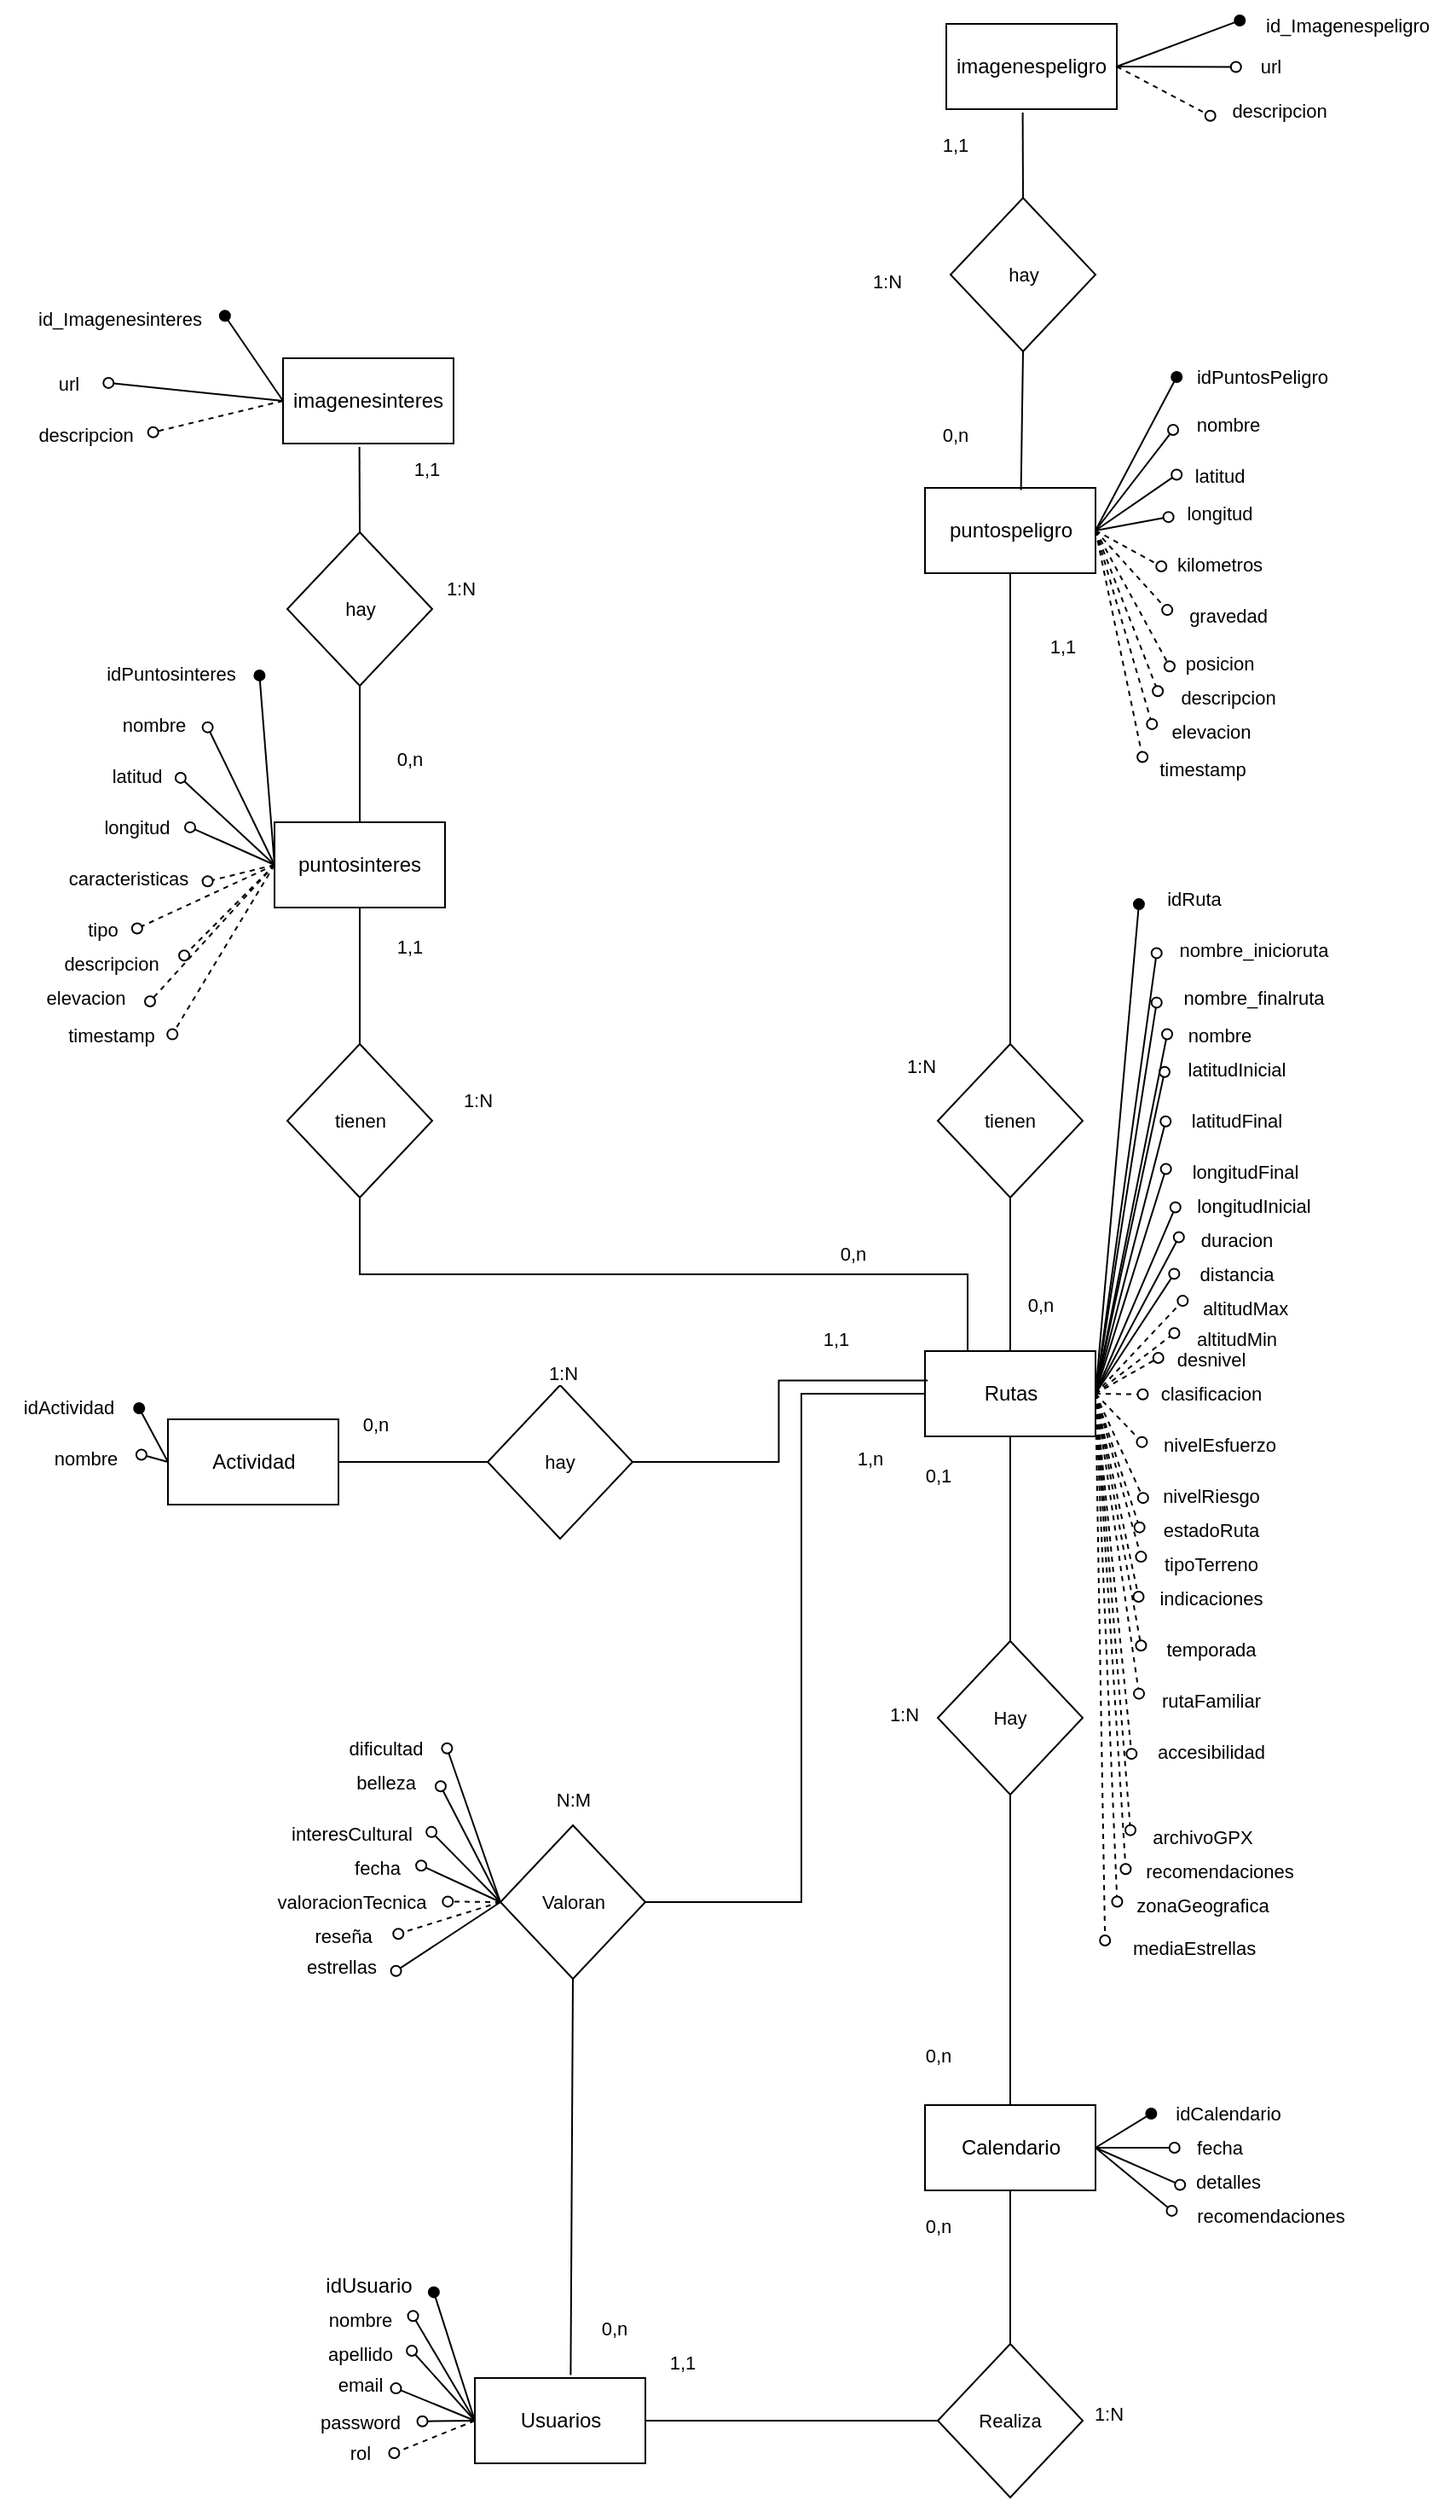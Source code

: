 <mxfile version="24.6.1" type="device">
  <diagram name="Página-1" id="ZLguY0Ps5l9j-1sKsbiL">
    <mxGraphModel dx="2876" dy="2375" grid="1" gridSize="10" guides="1" tooltips="1" connect="1" arrows="1" fold="1" page="1" pageScale="1" pageWidth="827" pageHeight="1169" math="0" shadow="0">
      <root>
        <mxCell id="0" />
        <mxCell id="1" parent="0" />
        <mxCell id="Fonh2G1PP-V5LSRBh2Q--36" style="edgeStyle=none;shape=connector;rounded=0;orthogonalLoop=1;jettySize=auto;html=1;exitX=0.5;exitY=1;exitDx=0;exitDy=0;entryX=0.5;entryY=0;entryDx=0;entryDy=0;strokeColor=default;align=center;verticalAlign=middle;fontFamily=Helvetica;fontSize=11;fontColor=default;labelBackgroundColor=default;endArrow=none;endFill=0;" edge="1" parent="1" source="Fonh2G1PP-V5LSRBh2Q--1" target="Fonh2G1PP-V5LSRBh2Q--35">
          <mxGeometry relative="1" as="geometry" />
        </mxCell>
        <mxCell id="Fonh2G1PP-V5LSRBh2Q--38" style="edgeStyle=none;shape=connector;rounded=0;orthogonalLoop=1;jettySize=auto;html=1;exitX=1;exitY=0.5;exitDx=0;exitDy=0;strokeColor=default;align=center;verticalAlign=middle;fontFamily=Helvetica;fontSize=11;fontColor=default;labelBackgroundColor=default;endArrow=oval;endFill=1;entryX=-0.034;entryY=0.602;entryDx=0;entryDy=0;entryPerimeter=0;" edge="1" parent="1" source="Fonh2G1PP-V5LSRBh2Q--1" target="Fonh2G1PP-V5LSRBh2Q--39">
          <mxGeometry relative="1" as="geometry">
            <mxPoint x="640.0" y="120" as="targetPoint" />
          </mxGeometry>
        </mxCell>
        <mxCell id="Fonh2G1PP-V5LSRBh2Q--40" style="edgeStyle=none;shape=connector;rounded=0;orthogonalLoop=1;jettySize=auto;html=1;exitX=1;exitY=0.5;exitDx=0;exitDy=0;strokeColor=default;align=center;verticalAlign=middle;fontFamily=Helvetica;fontSize=11;fontColor=default;labelBackgroundColor=default;endArrow=oval;endFill=0;entryX=-0.008;entryY=0.476;entryDx=0;entryDy=0;entryPerimeter=0;" edge="1" parent="1" source="Fonh2G1PP-V5LSRBh2Q--1" target="Fonh2G1PP-V5LSRBh2Q--41">
          <mxGeometry relative="1" as="geometry">
            <mxPoint x="650.0" y="140" as="targetPoint" />
          </mxGeometry>
        </mxCell>
        <mxCell id="Fonh2G1PP-V5LSRBh2Q--98" style="edgeStyle=orthogonalEdgeStyle;shape=connector;rounded=0;orthogonalLoop=1;jettySize=auto;html=1;exitX=0;exitY=0.5;exitDx=0;exitDy=0;entryX=1;entryY=0.5;entryDx=0;entryDy=0;strokeColor=default;align=center;verticalAlign=middle;fontFamily=Helvetica;fontSize=11;fontColor=default;labelBackgroundColor=default;endArrow=none;endFill=0;" edge="1" parent="1" source="Fonh2G1PP-V5LSRBh2Q--1" target="Fonh2G1PP-V5LSRBh2Q--97">
          <mxGeometry relative="1" as="geometry">
            <Array as="points">
              <mxPoint x="440" y="245" />
              <mxPoint x="440" y="543" />
            </Array>
          </mxGeometry>
        </mxCell>
        <mxCell id="Fonh2G1PP-V5LSRBh2Q--155" style="edgeStyle=none;shape=connector;rounded=0;orthogonalLoop=1;jettySize=auto;html=1;exitX=0.5;exitY=0;exitDx=0;exitDy=0;entryX=0.5;entryY=1;entryDx=0;entryDy=0;strokeColor=default;align=center;verticalAlign=middle;fontFamily=Helvetica;fontSize=11;fontColor=default;labelBackgroundColor=default;endArrow=none;endFill=0;" edge="1" parent="1" source="Fonh2G1PP-V5LSRBh2Q--1" target="Fonh2G1PP-V5LSRBh2Q--149">
          <mxGeometry relative="1" as="geometry" />
        </mxCell>
        <mxCell id="Fonh2G1PP-V5LSRBh2Q--160" style="edgeStyle=orthogonalEdgeStyle;shape=connector;rounded=0;orthogonalLoop=1;jettySize=auto;html=1;exitX=0.25;exitY=0;exitDx=0;exitDy=0;entryX=0.5;entryY=1;entryDx=0;entryDy=0;strokeColor=default;align=center;verticalAlign=middle;fontFamily=Helvetica;fontSize=11;fontColor=default;labelBackgroundColor=default;endArrow=none;endFill=0;" edge="1" parent="1" source="Fonh2G1PP-V5LSRBh2Q--1" target="Fonh2G1PP-V5LSRBh2Q--148">
          <mxGeometry relative="1" as="geometry" />
        </mxCell>
        <mxCell id="Fonh2G1PP-V5LSRBh2Q--1" value="Rutas" style="rounded=0;whiteSpace=wrap;html=1;" vertex="1" parent="1">
          <mxGeometry x="512.5" y="220" width="100" height="50" as="geometry" />
        </mxCell>
        <mxCell id="Fonh2G1PP-V5LSRBh2Q--6" style="rounded=0;orthogonalLoop=1;jettySize=auto;html=1;exitX=0;exitY=0.5;exitDx=0;exitDy=0;endArrow=oval;endFill=1;entryX=1.049;entryY=0.657;entryDx=0;entryDy=0;entryPerimeter=0;" edge="1" parent="1" source="Fonh2G1PP-V5LSRBh2Q--4">
          <mxGeometry relative="1" as="geometry">
            <mxPoint x="224.43" y="771.71" as="targetPoint" />
          </mxGeometry>
        </mxCell>
        <mxCell id="Fonh2G1PP-V5LSRBh2Q--8" style="rounded=0;orthogonalLoop=1;jettySize=auto;html=1;exitX=0;exitY=0.5;exitDx=0;exitDy=0;endArrow=oval;endFill=0;entryX=1.021;entryY=0.455;entryDx=0;entryDy=0;entryPerimeter=0;" edge="1" parent="1" source="Fonh2G1PP-V5LSRBh2Q--4">
          <mxGeometry relative="1" as="geometry">
            <mxPoint x="212.26" y="785.65" as="targetPoint" />
          </mxGeometry>
        </mxCell>
        <mxCell id="Fonh2G1PP-V5LSRBh2Q--10" style="edgeStyle=none;shape=connector;rounded=0;orthogonalLoop=1;jettySize=auto;html=1;exitX=0;exitY=0.5;exitDx=0;exitDy=0;strokeColor=default;align=center;verticalAlign=middle;fontFamily=Helvetica;fontSize=11;fontColor=default;labelBackgroundColor=default;endArrow=oval;endFill=0;entryX=1.009;entryY=0.467;entryDx=0;entryDy=0;entryPerimeter=0;" edge="1" parent="1" source="Fonh2G1PP-V5LSRBh2Q--4">
          <mxGeometry relative="1" as="geometry">
            <mxPoint x="211.54" y="806.01" as="targetPoint" />
          </mxGeometry>
        </mxCell>
        <mxCell id="Fonh2G1PP-V5LSRBh2Q--29" style="edgeStyle=none;shape=connector;rounded=0;orthogonalLoop=1;jettySize=auto;html=1;exitX=1;exitY=0.5;exitDx=0;exitDy=0;entryX=0;entryY=0.5;entryDx=0;entryDy=0;strokeColor=default;align=center;verticalAlign=middle;fontFamily=Helvetica;fontSize=11;fontColor=default;labelBackgroundColor=default;endArrow=none;endFill=0;" edge="1" parent="1" source="Fonh2G1PP-V5LSRBh2Q--4" target="Fonh2G1PP-V5LSRBh2Q--28">
          <mxGeometry relative="1" as="geometry" />
        </mxCell>
        <mxCell id="Fonh2G1PP-V5LSRBh2Q--4" value="Usuarios" style="rounded=0;whiteSpace=wrap;html=1;" vertex="1" parent="1">
          <mxGeometry x="248.5" y="822" width="100" height="50" as="geometry" />
        </mxCell>
        <mxCell id="Fonh2G1PP-V5LSRBh2Q--7" value="idUsuario" style="text;html=1;align=center;verticalAlign=middle;resizable=0;points=[];autosize=1;strokeColor=none;fillColor=none;" vertex="1" parent="1">
          <mxGeometry x="151" y="753" width="70" height="30" as="geometry" />
        </mxCell>
        <mxCell id="Fonh2G1PP-V5LSRBh2Q--9" value="nombre" style="text;html=1;align=center;verticalAlign=middle;resizable=0;points=[];autosize=1;strokeColor=none;fillColor=none;fontFamily=Helvetica;fontSize=11;fontColor=default;labelBackgroundColor=default;" vertex="1" parent="1">
          <mxGeometry x="151" y="773" width="60" height="30" as="geometry" />
        </mxCell>
        <mxCell id="Fonh2G1PP-V5LSRBh2Q--11" value="apellido" style="text;html=1;align=center;verticalAlign=middle;resizable=0;points=[];autosize=1;strokeColor=none;fillColor=none;fontFamily=Helvetica;fontSize=11;fontColor=default;labelBackgroundColor=default;" vertex="1" parent="1">
          <mxGeometry x="151" y="793" width="60" height="30" as="geometry" />
        </mxCell>
        <mxCell id="Fonh2G1PP-V5LSRBh2Q--12" value="email" style="text;html=1;align=center;verticalAlign=middle;resizable=0;points=[];autosize=1;strokeColor=none;fillColor=none;fontFamily=Helvetica;fontSize=11;fontColor=default;labelBackgroundColor=default;" vertex="1" parent="1">
          <mxGeometry x="156" y="811" width="50" height="30" as="geometry" />
        </mxCell>
        <mxCell id="Fonh2G1PP-V5LSRBh2Q--13" style="edgeStyle=none;shape=connector;rounded=0;orthogonalLoop=1;jettySize=auto;html=1;exitX=0;exitY=0.5;exitDx=0;exitDy=0;entryX=1.031;entryY=0.602;entryDx=0;entryDy=0;entryPerimeter=0;strokeColor=default;align=center;verticalAlign=middle;fontFamily=Helvetica;fontSize=11;fontColor=default;labelBackgroundColor=default;endArrow=oval;endFill=0;" edge="1" parent="1" source="Fonh2G1PP-V5LSRBh2Q--4">
          <mxGeometry relative="1" as="geometry">
            <mxPoint x="202.24" y="828.06" as="targetPoint" />
          </mxGeometry>
        </mxCell>
        <mxCell id="Fonh2G1PP-V5LSRBh2Q--14" value="password" style="text;html=1;align=center;verticalAlign=middle;resizable=0;points=[];autosize=1;strokeColor=none;fillColor=none;fontFamily=Helvetica;fontSize=11;fontColor=default;labelBackgroundColor=default;" vertex="1" parent="1">
          <mxGeometry x="146" y="833" width="70" height="30" as="geometry" />
        </mxCell>
        <mxCell id="Fonh2G1PP-V5LSRBh2Q--15" style="edgeStyle=none;shape=connector;rounded=0;orthogonalLoop=1;jettySize=auto;html=1;exitX=0;exitY=0.5;exitDx=0;exitDy=0;entryX=1.025;entryY=0.513;entryDx=0;entryDy=0;entryPerimeter=0;strokeColor=default;align=center;verticalAlign=middle;fontFamily=Helvetica;fontSize=11;fontColor=default;labelBackgroundColor=default;endArrow=oval;endFill=0;" edge="1" parent="1" source="Fonh2G1PP-V5LSRBh2Q--4">
          <mxGeometry relative="1" as="geometry">
            <mxPoint x="217.75" y="847.39" as="targetPoint" />
          </mxGeometry>
        </mxCell>
        <mxCell id="Fonh2G1PP-V5LSRBh2Q--16" value="rol" style="text;html=1;align=center;verticalAlign=middle;resizable=0;points=[];autosize=1;strokeColor=none;fillColor=none;fontFamily=Helvetica;fontSize=11;fontColor=default;labelBackgroundColor=default;" vertex="1" parent="1">
          <mxGeometry x="161" y="851" width="40" height="30" as="geometry" />
        </mxCell>
        <mxCell id="Fonh2G1PP-V5LSRBh2Q--17" style="edgeStyle=none;shape=connector;rounded=0;orthogonalLoop=1;jettySize=auto;html=1;exitX=0;exitY=0.5;exitDx=0;exitDy=0;entryX=1.005;entryY=0.533;entryDx=0;entryDy=0;entryPerimeter=0;strokeColor=default;align=center;verticalAlign=middle;fontFamily=Helvetica;fontSize=11;fontColor=default;labelBackgroundColor=default;endArrow=oval;endFill=0;dashed=1;" edge="1" parent="1" source="Fonh2G1PP-V5LSRBh2Q--4">
          <mxGeometry relative="1" as="geometry">
            <mxPoint x="201.2" y="865.99" as="targetPoint" />
          </mxGeometry>
        </mxCell>
        <mxCell id="Fonh2G1PP-V5LSRBh2Q--20" style="edgeStyle=none;shape=connector;rounded=0;orthogonalLoop=1;jettySize=auto;html=1;exitX=1;exitY=0.5;exitDx=0;exitDy=0;strokeColor=default;align=center;verticalAlign=middle;fontFamily=Helvetica;fontSize=11;fontColor=default;labelBackgroundColor=default;endArrow=oval;endFill=1;entryX=0.002;entryY=0.499;entryDx=0;entryDy=0;entryPerimeter=0;" edge="1" parent="1" source="Fonh2G1PP-V5LSRBh2Q--19" target="Fonh2G1PP-V5LSRBh2Q--21">
          <mxGeometry relative="1" as="geometry">
            <mxPoint x="660.0" y="702" as="targetPoint" />
          </mxGeometry>
        </mxCell>
        <mxCell id="Fonh2G1PP-V5LSRBh2Q--22" style="edgeStyle=none;shape=connector;rounded=0;orthogonalLoop=1;jettySize=auto;html=1;exitX=1;exitY=0.5;exitDx=0;exitDy=0;strokeColor=default;align=center;verticalAlign=middle;fontFamily=Helvetica;fontSize=11;fontColor=default;labelBackgroundColor=default;endArrow=oval;endFill=0;entryX=-0.023;entryY=0.499;entryDx=0;entryDy=0;entryPerimeter=0;" edge="1" parent="1" source="Fonh2G1PP-V5LSRBh2Q--19" target="Fonh2G1PP-V5LSRBh2Q--23">
          <mxGeometry relative="1" as="geometry">
            <mxPoint x="650.0" y="732" as="targetPoint" />
          </mxGeometry>
        </mxCell>
        <mxCell id="Fonh2G1PP-V5LSRBh2Q--24" style="edgeStyle=none;shape=connector;rounded=0;orthogonalLoop=1;jettySize=auto;html=1;exitX=1;exitY=0.5;exitDx=0;exitDy=0;strokeColor=default;align=center;verticalAlign=middle;fontFamily=Helvetica;fontSize=11;fontColor=default;labelBackgroundColor=default;endArrow=oval;endFill=0;entryX=0.035;entryY=0.559;entryDx=0;entryDy=0;entryPerimeter=0;" edge="1" parent="1" source="Fonh2G1PP-V5LSRBh2Q--19" target="Fonh2G1PP-V5LSRBh2Q--25">
          <mxGeometry relative="1" as="geometry">
            <mxPoint x="660.0" y="746.69" as="targetPoint" />
          </mxGeometry>
        </mxCell>
        <mxCell id="Fonh2G1PP-V5LSRBh2Q--19" value="Calendario" style="rounded=0;whiteSpace=wrap;html=1;" vertex="1" parent="1">
          <mxGeometry x="512.5" y="662" width="100" height="50" as="geometry" />
        </mxCell>
        <mxCell id="Fonh2G1PP-V5LSRBh2Q--21" value="idCalendario" style="text;html=1;align=center;verticalAlign=middle;resizable=0;points=[];autosize=1;strokeColor=none;fillColor=none;fontFamily=Helvetica;fontSize=11;fontColor=default;labelBackgroundColor=default;" vertex="1" parent="1">
          <mxGeometry x="645" y="652" width="90" height="30" as="geometry" />
        </mxCell>
        <mxCell id="Fonh2G1PP-V5LSRBh2Q--23" value="fecha" style="text;html=1;align=center;verticalAlign=middle;resizable=0;points=[];autosize=1;strokeColor=none;fillColor=none;fontFamily=Helvetica;fontSize=11;fontColor=default;labelBackgroundColor=default;" vertex="1" parent="1">
          <mxGeometry x="660" y="672" width="50" height="30" as="geometry" />
        </mxCell>
        <mxCell id="Fonh2G1PP-V5LSRBh2Q--25" value="detalles" style="text;html=1;align=center;verticalAlign=middle;resizable=0;points=[];autosize=1;strokeColor=none;fillColor=none;fontFamily=Helvetica;fontSize=11;fontColor=default;labelBackgroundColor=default;" vertex="1" parent="1">
          <mxGeometry x="660" y="692" width="60" height="30" as="geometry" />
        </mxCell>
        <mxCell id="Fonh2G1PP-V5LSRBh2Q--26" value="recomendaciones" style="text;html=1;align=center;verticalAlign=middle;resizable=0;points=[];autosize=1;strokeColor=none;fillColor=none;fontFamily=Helvetica;fontSize=11;fontColor=default;labelBackgroundColor=default;" vertex="1" parent="1">
          <mxGeometry x="660" y="712" width="110" height="30" as="geometry" />
        </mxCell>
        <mxCell id="Fonh2G1PP-V5LSRBh2Q--31" style="shape=connector;rounded=0;orthogonalLoop=1;jettySize=auto;html=1;exitX=0.5;exitY=0;exitDx=0;exitDy=0;entryX=0.5;entryY=1;entryDx=0;entryDy=0;strokeColor=default;align=center;verticalAlign=middle;fontFamily=Helvetica;fontSize=11;fontColor=default;labelBackgroundColor=default;endArrow=none;endFill=0;" edge="1" parent="1" source="Fonh2G1PP-V5LSRBh2Q--28" target="Fonh2G1PP-V5LSRBh2Q--19">
          <mxGeometry relative="1" as="geometry" />
        </mxCell>
        <mxCell id="Fonh2G1PP-V5LSRBh2Q--28" value="Realiza" style="rhombus;whiteSpace=wrap;html=1;fontFamily=Helvetica;fontSize=11;fontColor=default;labelBackgroundColor=default;rotation=0;" vertex="1" parent="1">
          <mxGeometry x="520" y="802" width="85" height="90" as="geometry" />
        </mxCell>
        <mxCell id="Fonh2G1PP-V5LSRBh2Q--32" style="edgeStyle=none;shape=connector;rounded=0;orthogonalLoop=1;jettySize=auto;html=1;exitX=1;exitY=0.5;exitDx=0;exitDy=0;entryX=-0.025;entryY=0.398;entryDx=0;entryDy=0;entryPerimeter=0;strokeColor=default;align=center;verticalAlign=middle;fontFamily=Helvetica;fontSize=11;fontColor=default;labelBackgroundColor=default;endArrow=oval;endFill=0;" edge="1" parent="1" source="Fonh2G1PP-V5LSRBh2Q--19" target="Fonh2G1PP-V5LSRBh2Q--26">
          <mxGeometry relative="1" as="geometry" />
        </mxCell>
        <mxCell id="Fonh2G1PP-V5LSRBh2Q--37" style="edgeStyle=none;shape=connector;rounded=0;orthogonalLoop=1;jettySize=auto;html=1;exitX=0.5;exitY=1;exitDx=0;exitDy=0;entryX=0.5;entryY=0;entryDx=0;entryDy=0;strokeColor=default;align=center;verticalAlign=middle;fontFamily=Helvetica;fontSize=11;fontColor=default;labelBackgroundColor=default;endArrow=none;endFill=0;" edge="1" parent="1" source="Fonh2G1PP-V5LSRBh2Q--35" target="Fonh2G1PP-V5LSRBh2Q--19">
          <mxGeometry relative="1" as="geometry" />
        </mxCell>
        <mxCell id="Fonh2G1PP-V5LSRBh2Q--35" value="Hay" style="rhombus;whiteSpace=wrap;html=1;fontFamily=Helvetica;fontSize=11;fontColor=default;labelBackgroundColor=default;rotation=0;" vertex="1" parent="1">
          <mxGeometry x="520" y="390" width="85" height="90" as="geometry" />
        </mxCell>
        <mxCell id="Fonh2G1PP-V5LSRBh2Q--39" value="idRuta" style="text;html=1;align=center;verticalAlign=middle;resizable=0;points=[];autosize=1;strokeColor=none;fillColor=none;fontFamily=Helvetica;fontSize=11;fontColor=default;labelBackgroundColor=default;" vertex="1" parent="1">
          <mxGeometry x="640" y="-60" width="60" height="30" as="geometry" />
        </mxCell>
        <mxCell id="Fonh2G1PP-V5LSRBh2Q--41" value="nombre" style="text;html=1;align=center;verticalAlign=middle;resizable=0;points=[];autosize=1;strokeColor=none;fillColor=none;fontFamily=Helvetica;fontSize=11;fontColor=default;labelBackgroundColor=default;" vertex="1" parent="1">
          <mxGeometry x="655" y="20" width="60" height="30" as="geometry" />
        </mxCell>
        <mxCell id="Fonh2G1PP-V5LSRBh2Q--42" value="latitudInicial" style="text;html=1;align=center;verticalAlign=middle;resizable=0;points=[];autosize=1;strokeColor=none;fillColor=none;fontFamily=Helvetica;fontSize=11;fontColor=default;labelBackgroundColor=default;" vertex="1" parent="1">
          <mxGeometry x="655" y="40" width="80" height="30" as="geometry" />
        </mxCell>
        <mxCell id="Fonh2G1PP-V5LSRBh2Q--43" style="edgeStyle=none;shape=connector;rounded=0;orthogonalLoop=1;jettySize=auto;html=1;exitX=1;exitY=0.5;exitDx=0;exitDy=0;entryX=-0.025;entryY=0.545;entryDx=0;entryDy=0;entryPerimeter=0;strokeColor=default;align=center;verticalAlign=middle;fontFamily=Helvetica;fontSize=11;fontColor=default;labelBackgroundColor=default;endArrow=oval;endFill=0;" edge="1" parent="1" source="Fonh2G1PP-V5LSRBh2Q--1" target="Fonh2G1PP-V5LSRBh2Q--42">
          <mxGeometry relative="1" as="geometry" />
        </mxCell>
        <mxCell id="Fonh2G1PP-V5LSRBh2Q--45" value="latitudFinal" style="text;html=1;align=center;verticalAlign=middle;resizable=0;points=[];autosize=1;strokeColor=none;fillColor=none;fontFamily=Helvetica;fontSize=11;fontColor=default;labelBackgroundColor=default;" vertex="1" parent="1">
          <mxGeometry x="655" y="70" width="80" height="30" as="geometry" />
        </mxCell>
        <mxCell id="Fonh2G1PP-V5LSRBh2Q--46" style="edgeStyle=none;shape=connector;rounded=0;orthogonalLoop=1;jettySize=auto;html=1;exitX=1;exitY=0.5;exitDx=0;exitDy=0;entryX=-0.017;entryY=0.513;entryDx=0;entryDy=0;entryPerimeter=0;strokeColor=default;align=center;verticalAlign=middle;fontFamily=Helvetica;fontSize=11;fontColor=default;labelBackgroundColor=default;endArrow=oval;endFill=0;" edge="1" parent="1" source="Fonh2G1PP-V5LSRBh2Q--1" target="Fonh2G1PP-V5LSRBh2Q--45">
          <mxGeometry relative="1" as="geometry" />
        </mxCell>
        <mxCell id="Fonh2G1PP-V5LSRBh2Q--47" value="longitudInicial" style="text;html=1;align=center;verticalAlign=middle;resizable=0;points=[];autosize=1;strokeColor=none;fillColor=none;fontFamily=Helvetica;fontSize=11;fontColor=default;labelBackgroundColor=default;" vertex="1" parent="1">
          <mxGeometry x="660" y="120" width="90" height="30" as="geometry" />
        </mxCell>
        <mxCell id="Fonh2G1PP-V5LSRBh2Q--48" style="edgeStyle=none;shape=connector;rounded=0;orthogonalLoop=1;jettySize=auto;html=1;exitX=1;exitY=0.5;exitDx=0;exitDy=0;entryX=-0.007;entryY=0.524;entryDx=0;entryDy=0;entryPerimeter=0;strokeColor=default;align=center;verticalAlign=middle;fontFamily=Helvetica;fontSize=11;fontColor=default;labelBackgroundColor=default;endArrow=oval;endFill=0;" edge="1" parent="1" source="Fonh2G1PP-V5LSRBh2Q--1" target="Fonh2G1PP-V5LSRBh2Q--47">
          <mxGeometry relative="1" as="geometry" />
        </mxCell>
        <mxCell id="Fonh2G1PP-V5LSRBh2Q--49" value="longitudFinal" style="text;html=1;align=center;verticalAlign=middle;resizable=0;points=[];autosize=1;strokeColor=none;fillColor=none;fontFamily=Helvetica;fontSize=11;fontColor=default;labelBackgroundColor=default;" vertex="1" parent="1">
          <mxGeometry x="655" y="100" width="90" height="30" as="geometry" />
        </mxCell>
        <mxCell id="Fonh2G1PP-V5LSRBh2Q--50" style="edgeStyle=none;shape=connector;rounded=0;orthogonalLoop=1;jettySize=auto;html=1;exitX=1;exitY=0.5;exitDx=0;exitDy=0;entryX=-0.013;entryY=0.441;entryDx=0;entryDy=0;entryPerimeter=0;strokeColor=default;align=center;verticalAlign=middle;fontFamily=Helvetica;fontSize=11;fontColor=default;labelBackgroundColor=default;endArrow=oval;endFill=0;" edge="1" parent="1" source="Fonh2G1PP-V5LSRBh2Q--1" target="Fonh2G1PP-V5LSRBh2Q--49">
          <mxGeometry relative="1" as="geometry" />
        </mxCell>
        <mxCell id="Fonh2G1PP-V5LSRBh2Q--52" value="distancia" style="text;html=1;align=center;verticalAlign=middle;resizable=0;points=[];autosize=1;strokeColor=none;fillColor=none;fontFamily=Helvetica;fontSize=11;fontColor=default;labelBackgroundColor=default;" vertex="1" parent="1">
          <mxGeometry x="660" y="160" width="70" height="30" as="geometry" />
        </mxCell>
        <mxCell id="Fonh2G1PP-V5LSRBh2Q--53" style="edgeStyle=none;shape=connector;rounded=0;orthogonalLoop=1;jettySize=auto;html=1;exitX=1;exitY=0.5;exitDx=0;exitDy=0;entryX=-0.019;entryY=0.49;entryDx=0;entryDy=0;entryPerimeter=0;strokeColor=default;align=center;verticalAlign=middle;fontFamily=Helvetica;fontSize=11;fontColor=default;labelBackgroundColor=default;endArrow=oval;endFill=0;" edge="1" parent="1" source="Fonh2G1PP-V5LSRBh2Q--1" target="Fonh2G1PP-V5LSRBh2Q--52">
          <mxGeometry relative="1" as="geometry" />
        </mxCell>
        <mxCell id="Fonh2G1PP-V5LSRBh2Q--56" value="duracion" style="text;html=1;align=center;verticalAlign=middle;resizable=0;points=[];autosize=1;strokeColor=none;fillColor=none;fontFamily=Helvetica;fontSize=11;fontColor=default;labelBackgroundColor=default;" vertex="1" parent="1">
          <mxGeometry x="660" y="140" width="70" height="30" as="geometry" />
        </mxCell>
        <mxCell id="Fonh2G1PP-V5LSRBh2Q--57" style="edgeStyle=none;shape=connector;rounded=0;orthogonalLoop=1;jettySize=auto;html=1;exitX=1;exitY=0.5;exitDx=0;exitDy=0;entryX=0.02;entryY=0.441;entryDx=0;entryDy=0;entryPerimeter=0;strokeColor=default;align=center;verticalAlign=middle;fontFamily=Helvetica;fontSize=11;fontColor=default;labelBackgroundColor=default;endArrow=oval;endFill=0;" edge="1" parent="1" source="Fonh2G1PP-V5LSRBh2Q--1" target="Fonh2G1PP-V5LSRBh2Q--56">
          <mxGeometry relative="1" as="geometry" />
        </mxCell>
        <mxCell id="Fonh2G1PP-V5LSRBh2Q--58" value="desnivel" style="text;html=1;align=center;verticalAlign=middle;resizable=0;points=[];autosize=1;strokeColor=none;fillColor=none;fontFamily=Helvetica;fontSize=11;fontColor=default;labelBackgroundColor=default;" vertex="1" parent="1">
          <mxGeometry x="650" y="210" width="60" height="30" as="geometry" />
        </mxCell>
        <mxCell id="Fonh2G1PP-V5LSRBh2Q--59" style="edgeStyle=none;shape=connector;rounded=0;orthogonalLoop=1;jettySize=auto;html=1;exitX=1;exitY=0.5;exitDx=0;exitDy=0;entryX=-0.011;entryY=0.467;entryDx=0;entryDy=0;entryPerimeter=0;strokeColor=default;align=center;verticalAlign=middle;fontFamily=Helvetica;fontSize=11;fontColor=default;labelBackgroundColor=default;endArrow=oval;endFill=0;dashed=1;" edge="1" parent="1" source="Fonh2G1PP-V5LSRBh2Q--1" target="Fonh2G1PP-V5LSRBh2Q--58">
          <mxGeometry relative="1" as="geometry" />
        </mxCell>
        <mxCell id="Fonh2G1PP-V5LSRBh2Q--61" value="altitudMax" style="text;html=1;align=center;verticalAlign=middle;resizable=0;points=[];autosize=1;strokeColor=none;fillColor=none;fontFamily=Helvetica;fontSize=11;fontColor=default;labelBackgroundColor=default;" vertex="1" parent="1">
          <mxGeometry x="665" y="180" width="70" height="30" as="geometry" />
        </mxCell>
        <mxCell id="Fonh2G1PP-V5LSRBh2Q--62" style="edgeStyle=none;shape=connector;rounded=0;orthogonalLoop=1;jettySize=auto;html=1;exitX=1;exitY=0.5;exitDx=0;exitDy=0;entryX=-0.019;entryY=0.352;entryDx=0;entryDy=0;entryPerimeter=0;strokeColor=default;align=center;verticalAlign=middle;fontFamily=Helvetica;fontSize=11;fontColor=default;labelBackgroundColor=default;endArrow=oval;endFill=0;dashed=1;" edge="1" parent="1" source="Fonh2G1PP-V5LSRBh2Q--1" target="Fonh2G1PP-V5LSRBh2Q--61">
          <mxGeometry relative="1" as="geometry" />
        </mxCell>
        <mxCell id="Fonh2G1PP-V5LSRBh2Q--65" value="clasificacion" style="text;html=1;align=center;verticalAlign=middle;resizable=0;points=[];autosize=1;strokeColor=none;fillColor=none;fontFamily=Helvetica;fontSize=11;fontColor=default;labelBackgroundColor=default;" vertex="1" parent="1">
          <mxGeometry x="640" y="230" width="80" height="30" as="geometry" />
        </mxCell>
        <mxCell id="Fonh2G1PP-V5LSRBh2Q--66" style="edgeStyle=none;shape=connector;rounded=0;orthogonalLoop=1;jettySize=auto;html=1;exitX=1;exitY=0.5;exitDx=0;exitDy=0;entryX=0.003;entryY=0.513;entryDx=0;entryDy=0;entryPerimeter=0;strokeColor=default;align=center;verticalAlign=middle;fontFamily=Helvetica;fontSize=11;fontColor=default;labelBackgroundColor=default;endArrow=oval;endFill=0;dashed=1;" edge="1" parent="1" source="Fonh2G1PP-V5LSRBh2Q--1" target="Fonh2G1PP-V5LSRBh2Q--65">
          <mxGeometry relative="1" as="geometry" />
        </mxCell>
        <mxCell id="Fonh2G1PP-V5LSRBh2Q--68" value="nivelEsfuerzo" style="text;html=1;align=center;verticalAlign=middle;resizable=0;points=[];autosize=1;strokeColor=none;fillColor=none;fontFamily=Helvetica;fontSize=11;fontColor=default;labelBackgroundColor=default;" vertex="1" parent="1">
          <mxGeometry x="640" y="260" width="90" height="30" as="geometry" />
        </mxCell>
        <mxCell id="Fonh2G1PP-V5LSRBh2Q--69" style="edgeStyle=none;shape=connector;rounded=0;orthogonalLoop=1;jettySize=auto;html=1;exitX=1;exitY=0.5;exitDx=0;exitDy=0;entryX=-0.003;entryY=0.444;entryDx=0;entryDy=0;entryPerimeter=0;strokeColor=default;align=center;verticalAlign=middle;fontFamily=Helvetica;fontSize=11;fontColor=default;labelBackgroundColor=default;endArrow=oval;endFill=0;dashed=1;" edge="1" parent="1" source="Fonh2G1PP-V5LSRBh2Q--1" target="Fonh2G1PP-V5LSRBh2Q--68">
          <mxGeometry relative="1" as="geometry" />
        </mxCell>
        <mxCell id="Fonh2G1PP-V5LSRBh2Q--70" value="nivelRiesgo" style="text;html=1;align=center;verticalAlign=middle;resizable=0;points=[];autosize=1;strokeColor=none;fillColor=none;fontFamily=Helvetica;fontSize=11;fontColor=default;labelBackgroundColor=default;" vertex="1" parent="1">
          <mxGeometry x="640" y="290" width="80" height="30" as="geometry" />
        </mxCell>
        <mxCell id="Fonh2G1PP-V5LSRBh2Q--71" style="edgeStyle=none;shape=connector;rounded=0;orthogonalLoop=1;jettySize=auto;html=1;exitX=1;exitY=0.5;exitDx=0;exitDy=0;entryX=0.005;entryY=0.536;entryDx=0;entryDy=0;entryPerimeter=0;strokeColor=default;align=center;verticalAlign=middle;fontFamily=Helvetica;fontSize=11;fontColor=default;labelBackgroundColor=default;endArrow=oval;endFill=0;dashed=1;" edge="1" parent="1" source="Fonh2G1PP-V5LSRBh2Q--1" target="Fonh2G1PP-V5LSRBh2Q--70">
          <mxGeometry relative="1" as="geometry" />
        </mxCell>
        <mxCell id="Fonh2G1PP-V5LSRBh2Q--72" value="estadoRuta" style="text;html=1;align=center;verticalAlign=middle;resizable=0;points=[];autosize=1;strokeColor=none;fillColor=none;fontFamily=Helvetica;fontSize=11;fontColor=default;labelBackgroundColor=default;" vertex="1" parent="1">
          <mxGeometry x="640" y="310" width="80" height="30" as="geometry" />
        </mxCell>
        <mxCell id="Fonh2G1PP-V5LSRBh2Q--74" style="edgeStyle=none;shape=connector;rounded=0;orthogonalLoop=1;jettySize=auto;html=1;exitX=1;exitY=0.5;exitDx=0;exitDy=0;entryX=-0.021;entryY=0.444;entryDx=0;entryDy=0;entryPerimeter=0;strokeColor=default;align=center;verticalAlign=middle;fontFamily=Helvetica;fontSize=11;fontColor=default;labelBackgroundColor=default;endArrow=oval;endFill=0;dashed=1;" edge="1" parent="1" source="Fonh2G1PP-V5LSRBh2Q--1" target="Fonh2G1PP-V5LSRBh2Q--72">
          <mxGeometry relative="1" as="geometry" />
        </mxCell>
        <mxCell id="Fonh2G1PP-V5LSRBh2Q--75" value="tipoTerreno" style="text;html=1;align=center;verticalAlign=middle;resizable=0;points=[];autosize=1;strokeColor=none;fillColor=none;fontFamily=Helvetica;fontSize=11;fontColor=default;labelBackgroundColor=default;" vertex="1" parent="1">
          <mxGeometry x="640" y="330" width="80" height="30" as="geometry" />
        </mxCell>
        <mxCell id="Fonh2G1PP-V5LSRBh2Q--76" style="edgeStyle=none;shape=connector;rounded=0;orthogonalLoop=1;jettySize=auto;html=1;exitX=1;exitY=0.5;exitDx=0;exitDy=0;entryX=-0.01;entryY=0.352;entryDx=0;entryDy=0;entryPerimeter=0;strokeColor=default;align=center;verticalAlign=middle;fontFamily=Helvetica;fontSize=11;fontColor=default;labelBackgroundColor=default;endArrow=oval;endFill=0;dashed=1;" edge="1" parent="1" source="Fonh2G1PP-V5LSRBh2Q--1" target="Fonh2G1PP-V5LSRBh2Q--75">
          <mxGeometry relative="1" as="geometry" />
        </mxCell>
        <mxCell id="Fonh2G1PP-V5LSRBh2Q--77" value="indicaciones" style="text;html=1;align=center;verticalAlign=middle;resizable=0;points=[];autosize=1;strokeColor=none;fillColor=none;fontFamily=Helvetica;fontSize=11;fontColor=default;labelBackgroundColor=default;" vertex="1" parent="1">
          <mxGeometry x="640" y="350" width="80" height="30" as="geometry" />
        </mxCell>
        <mxCell id="Fonh2G1PP-V5LSRBh2Q--78" style="edgeStyle=none;shape=connector;rounded=0;orthogonalLoop=1;jettySize=auto;html=1;exitX=1;exitY=0.5;exitDx=0;exitDy=0;entryX=-0.028;entryY=0.467;entryDx=0;entryDy=0;entryPerimeter=0;strokeColor=default;align=center;verticalAlign=middle;fontFamily=Helvetica;fontSize=11;fontColor=default;labelBackgroundColor=default;endArrow=oval;endFill=0;dashed=1;" edge="1" parent="1" source="Fonh2G1PP-V5LSRBh2Q--1" target="Fonh2G1PP-V5LSRBh2Q--77">
          <mxGeometry relative="1" as="geometry" />
        </mxCell>
        <mxCell id="Fonh2G1PP-V5LSRBh2Q--81" value="temporada" style="text;html=1;align=center;verticalAlign=middle;resizable=0;points=[];autosize=1;strokeColor=none;fillColor=none;fontFamily=Helvetica;fontSize=11;fontColor=default;labelBackgroundColor=default;" vertex="1" parent="1">
          <mxGeometry x="640" y="380" width="80" height="30" as="geometry" />
        </mxCell>
        <mxCell id="Fonh2G1PP-V5LSRBh2Q--82" style="edgeStyle=none;shape=connector;rounded=0;orthogonalLoop=1;jettySize=auto;html=1;exitX=1;exitY=0.5;exitDx=0;exitDy=0;entryX=-0.01;entryY=0.421;entryDx=0;entryDy=0;entryPerimeter=0;strokeColor=default;align=center;verticalAlign=middle;fontFamily=Helvetica;fontSize=11;fontColor=default;labelBackgroundColor=default;endArrow=oval;endFill=0;dashed=1;" edge="1" parent="1" source="Fonh2G1PP-V5LSRBh2Q--1" target="Fonh2G1PP-V5LSRBh2Q--81">
          <mxGeometry relative="1" as="geometry" />
        </mxCell>
        <mxCell id="Fonh2G1PP-V5LSRBh2Q--83" value="accesibilidad" style="text;html=1;align=center;verticalAlign=middle;resizable=0;points=[];autosize=1;strokeColor=none;fillColor=none;fontFamily=Helvetica;fontSize=11;fontColor=default;labelBackgroundColor=default;" vertex="1" parent="1">
          <mxGeometry x="635" y="440" width="90" height="30" as="geometry" />
        </mxCell>
        <mxCell id="Fonh2G1PP-V5LSRBh2Q--84" style="edgeStyle=none;shape=connector;rounded=0;orthogonalLoop=1;jettySize=auto;html=1;exitX=1;exitY=0.5;exitDx=0;exitDy=0;entryX=-0.015;entryY=0.536;entryDx=0;entryDy=0;entryPerimeter=0;strokeColor=default;align=center;verticalAlign=middle;fontFamily=Helvetica;fontSize=11;fontColor=default;labelBackgroundColor=default;endArrow=oval;endFill=0;dashed=1;" edge="1" parent="1" source="Fonh2G1PP-V5LSRBh2Q--1" target="Fonh2G1PP-V5LSRBh2Q--83">
          <mxGeometry relative="1" as="geometry" />
        </mxCell>
        <mxCell id="Fonh2G1PP-V5LSRBh2Q--85" value="rutaFamiliar" style="text;html=1;align=center;verticalAlign=middle;resizable=0;points=[];autosize=1;strokeColor=none;fillColor=none;fontFamily=Helvetica;fontSize=11;fontColor=default;labelBackgroundColor=default;" vertex="1" parent="1">
          <mxGeometry x="640" y="410" width="80" height="30" as="geometry" />
        </mxCell>
        <mxCell id="Fonh2G1PP-V5LSRBh2Q--86" style="edgeStyle=none;shape=connector;rounded=0;orthogonalLoop=1;jettySize=auto;html=1;exitX=1;exitY=0.5;exitDx=0;exitDy=0;entryX=-0.025;entryY=0.361;entryDx=0;entryDy=0;entryPerimeter=0;strokeColor=default;align=center;verticalAlign=middle;fontFamily=Helvetica;fontSize=11;fontColor=default;labelBackgroundColor=default;endArrow=oval;endFill=0;dashed=1;" edge="1" parent="1" source="Fonh2G1PP-V5LSRBh2Q--1" target="Fonh2G1PP-V5LSRBh2Q--85">
          <mxGeometry relative="1" as="geometry" />
        </mxCell>
        <mxCell id="Fonh2G1PP-V5LSRBh2Q--87" value="archivoGPX" style="text;html=1;align=center;verticalAlign=middle;resizable=0;points=[];autosize=1;strokeColor=none;fillColor=none;fontFamily=Helvetica;fontSize=11;fontColor=default;labelBackgroundColor=default;" vertex="1" parent="1">
          <mxGeometry x="635" y="490" width="80" height="30" as="geometry" />
        </mxCell>
        <mxCell id="Fonh2G1PP-V5LSRBh2Q--88" style="edgeStyle=none;shape=connector;rounded=0;orthogonalLoop=1;jettySize=auto;html=1;exitX=1;exitY=0.5;exitDx=0;exitDy=0;entryX=-0.025;entryY=0.361;entryDx=0;entryDy=0;entryPerimeter=0;strokeColor=default;align=center;verticalAlign=middle;fontFamily=Helvetica;fontSize=11;fontColor=default;labelBackgroundColor=default;endArrow=oval;endFill=0;dashed=1;" edge="1" parent="1" source="Fonh2G1PP-V5LSRBh2Q--1" target="Fonh2G1PP-V5LSRBh2Q--87">
          <mxGeometry relative="1" as="geometry" />
        </mxCell>
        <mxCell id="Fonh2G1PP-V5LSRBh2Q--89" value="recomendaciones" style="text;html=1;align=center;verticalAlign=middle;resizable=0;points=[];autosize=1;strokeColor=none;fillColor=none;fontFamily=Helvetica;fontSize=11;fontColor=default;labelBackgroundColor=default;" vertex="1" parent="1">
          <mxGeometry x="630" y="510" width="110" height="30" as="geometry" />
        </mxCell>
        <mxCell id="Fonh2G1PP-V5LSRBh2Q--90" style="edgeStyle=none;shape=connector;rounded=0;orthogonalLoop=1;jettySize=auto;html=1;exitX=1;exitY=0.5;exitDx=0;exitDy=0;entryX=0.002;entryY=0.455;entryDx=0;entryDy=0;entryPerimeter=0;strokeColor=default;align=center;verticalAlign=middle;fontFamily=Helvetica;fontSize=11;fontColor=default;labelBackgroundColor=default;endArrow=oval;endFill=0;dashed=1;" edge="1" parent="1" source="Fonh2G1PP-V5LSRBh2Q--1" target="Fonh2G1PP-V5LSRBh2Q--89">
          <mxGeometry relative="1" as="geometry" />
        </mxCell>
        <mxCell id="Fonh2G1PP-V5LSRBh2Q--91" value="zonaGeografica" style="text;html=1;align=center;verticalAlign=middle;resizable=0;points=[];autosize=1;strokeColor=none;fillColor=none;fontFamily=Helvetica;fontSize=11;fontColor=default;labelBackgroundColor=default;" vertex="1" parent="1">
          <mxGeometry x="625" y="530" width="100" height="30" as="geometry" />
        </mxCell>
        <mxCell id="Fonh2G1PP-V5LSRBh2Q--92" style="edgeStyle=none;shape=connector;rounded=0;orthogonalLoop=1;jettySize=auto;html=1;exitX=1;exitY=0.5;exitDx=0;exitDy=0;entryX=0.002;entryY=0.426;entryDx=0;entryDy=0;entryPerimeter=0;strokeColor=default;align=center;verticalAlign=middle;fontFamily=Helvetica;fontSize=11;fontColor=default;labelBackgroundColor=default;endArrow=oval;endFill=0;dashed=1;" edge="1" parent="1" source="Fonh2G1PP-V5LSRBh2Q--1" target="Fonh2G1PP-V5LSRBh2Q--91">
          <mxGeometry relative="1" as="geometry" />
        </mxCell>
        <mxCell id="Fonh2G1PP-V5LSRBh2Q--93" value="mediaEstrellas" style="text;html=1;align=center;verticalAlign=middle;resizable=0;points=[];autosize=1;strokeColor=none;fillColor=none;fontFamily=Helvetica;fontSize=11;fontColor=default;labelBackgroundColor=default;" vertex="1" parent="1">
          <mxGeometry x="620" y="555" width="100" height="30" as="geometry" />
        </mxCell>
        <mxCell id="Fonh2G1PP-V5LSRBh2Q--94" style="edgeStyle=none;shape=connector;rounded=0;orthogonalLoop=1;jettySize=auto;html=1;exitX=1;exitY=0.5;exitDx=0;exitDy=0;entryX=-0.019;entryY=0.349;entryDx=0;entryDy=0;entryPerimeter=0;strokeColor=default;align=center;verticalAlign=middle;fontFamily=Helvetica;fontSize=11;fontColor=default;labelBackgroundColor=default;endArrow=oval;endFill=0;dashed=1;" edge="1" parent="1" source="Fonh2G1PP-V5LSRBh2Q--1" target="Fonh2G1PP-V5LSRBh2Q--93">
          <mxGeometry relative="1" as="geometry" />
        </mxCell>
        <mxCell id="Fonh2G1PP-V5LSRBh2Q--100" style="edgeStyle=none;shape=connector;rounded=0;orthogonalLoop=1;jettySize=auto;html=1;exitX=0;exitY=0.5;exitDx=0;exitDy=0;strokeColor=default;align=center;verticalAlign=middle;fontFamily=Helvetica;fontSize=11;fontColor=default;labelBackgroundColor=default;endArrow=oval;endFill=0;entryX=1.017;entryY=0.497;entryDx=0;entryDy=0;entryPerimeter=0;" edge="1" parent="1" source="Fonh2G1PP-V5LSRBh2Q--97" target="Fonh2G1PP-V5LSRBh2Q--101">
          <mxGeometry relative="1" as="geometry">
            <mxPoint x="220" y="498.0" as="targetPoint" />
          </mxGeometry>
        </mxCell>
        <mxCell id="Fonh2G1PP-V5LSRBh2Q--97" value="Valoran" style="rhombus;whiteSpace=wrap;html=1;fontFamily=Helvetica;fontSize=11;fontColor=default;labelBackgroundColor=default;rotation=0;" vertex="1" parent="1">
          <mxGeometry x="263.5" y="498" width="85" height="90" as="geometry" />
        </mxCell>
        <mxCell id="Fonh2G1PP-V5LSRBh2Q--99" style="shape=connector;rounded=0;orthogonalLoop=1;jettySize=auto;html=1;exitX=0.5;exitY=1;exitDx=0;exitDy=0;entryX=0.562;entryY=-0.034;entryDx=0;entryDy=0;entryPerimeter=0;strokeColor=default;align=center;verticalAlign=middle;fontFamily=Helvetica;fontSize=11;fontColor=default;labelBackgroundColor=default;endArrow=none;endFill=0;" edge="1" parent="1" source="Fonh2G1PP-V5LSRBh2Q--97" target="Fonh2G1PP-V5LSRBh2Q--4">
          <mxGeometry relative="1" as="geometry" />
        </mxCell>
        <mxCell id="Fonh2G1PP-V5LSRBh2Q--101" value="dificultad" style="text;html=1;align=center;verticalAlign=middle;resizable=0;points=[];autosize=1;strokeColor=none;fillColor=none;fontFamily=Helvetica;fontSize=11;fontColor=default;labelBackgroundColor=default;" vertex="1" parent="1">
          <mxGeometry x="161" y="438" width="70" height="30" as="geometry" />
        </mxCell>
        <mxCell id="Fonh2G1PP-V5LSRBh2Q--102" value="belleza" style="text;html=1;align=center;verticalAlign=middle;resizable=0;points=[];autosize=1;strokeColor=none;fillColor=none;fontFamily=Helvetica;fontSize=11;fontColor=default;labelBackgroundColor=default;" vertex="1" parent="1">
          <mxGeometry x="166" y="458" width="60" height="30" as="geometry" />
        </mxCell>
        <mxCell id="Fonh2G1PP-V5LSRBh2Q--103" style="edgeStyle=none;shape=connector;rounded=0;orthogonalLoop=1;jettySize=auto;html=1;exitX=0;exitY=0.5;exitDx=0;exitDy=0;entryX=1.041;entryY=0.57;entryDx=0;entryDy=0;entryPerimeter=0;strokeColor=default;align=center;verticalAlign=middle;fontFamily=Helvetica;fontSize=11;fontColor=default;labelBackgroundColor=default;endArrow=oval;endFill=0;" edge="1" parent="1" source="Fonh2G1PP-V5LSRBh2Q--97" target="Fonh2G1PP-V5LSRBh2Q--102">
          <mxGeometry relative="1" as="geometry" />
        </mxCell>
        <mxCell id="Fonh2G1PP-V5LSRBh2Q--104" value="interesCultural" style="text;html=1;align=center;verticalAlign=middle;resizable=0;points=[];autosize=1;strokeColor=none;fillColor=none;fontFamily=Helvetica;fontSize=11;fontColor=default;labelBackgroundColor=default;" vertex="1" parent="1">
          <mxGeometry x="131" y="488" width="90" height="30" as="geometry" />
        </mxCell>
        <mxCell id="Fonh2G1PP-V5LSRBh2Q--105" style="edgeStyle=none;shape=connector;rounded=0;orthogonalLoop=1;jettySize=auto;html=1;exitX=0;exitY=0.5;exitDx=0;exitDy=0;entryX=1.023;entryY=0.464;entryDx=0;entryDy=0;entryPerimeter=0;strokeColor=default;align=center;verticalAlign=middle;fontFamily=Helvetica;fontSize=11;fontColor=default;labelBackgroundColor=default;endArrow=oval;endFill=0;" edge="1" parent="1" source="Fonh2G1PP-V5LSRBh2Q--97" target="Fonh2G1PP-V5LSRBh2Q--104">
          <mxGeometry relative="1" as="geometry" />
        </mxCell>
        <mxCell id="Fonh2G1PP-V5LSRBh2Q--106" value="fecha" style="text;html=1;align=center;verticalAlign=middle;resizable=0;points=[];autosize=1;strokeColor=none;fillColor=none;fontFamily=Helvetica;fontSize=11;fontColor=default;labelBackgroundColor=default;" vertex="1" parent="1">
          <mxGeometry x="166" y="508" width="50" height="30" as="geometry" />
        </mxCell>
        <mxCell id="Fonh2G1PP-V5LSRBh2Q--107" style="edgeStyle=none;shape=connector;rounded=0;orthogonalLoop=1;jettySize=auto;html=1;exitX=0;exitY=0.5;exitDx=0;exitDy=0;entryX=1.021;entryY=0.453;entryDx=0;entryDy=0;entryPerimeter=0;strokeColor=default;align=center;verticalAlign=middle;fontFamily=Helvetica;fontSize=11;fontColor=default;labelBackgroundColor=default;endArrow=oval;endFill=0;" edge="1" parent="1" source="Fonh2G1PP-V5LSRBh2Q--97" target="Fonh2G1PP-V5LSRBh2Q--106">
          <mxGeometry relative="1" as="geometry" />
        </mxCell>
        <mxCell id="Fonh2G1PP-V5LSRBh2Q--109" value="valoracionTecnica" style="text;html=1;align=center;verticalAlign=middle;resizable=0;points=[];autosize=1;strokeColor=none;fillColor=none;fontFamily=Helvetica;fontSize=11;fontColor=default;labelBackgroundColor=default;" vertex="1" parent="1">
          <mxGeometry x="121" y="528" width="110" height="30" as="geometry" />
        </mxCell>
        <mxCell id="Fonh2G1PP-V5LSRBh2Q--110" style="edgeStyle=none;shape=connector;rounded=0;orthogonalLoop=1;jettySize=auto;html=1;exitX=0;exitY=0.5;exitDx=0;exitDy=0;entryX=1.015;entryY=0.49;entryDx=0;entryDy=0;entryPerimeter=0;strokeColor=default;align=center;verticalAlign=middle;fontFamily=Helvetica;fontSize=11;fontColor=default;labelBackgroundColor=default;endArrow=oval;endFill=0;dashed=1;" edge="1" parent="1" source="Fonh2G1PP-V5LSRBh2Q--97" target="Fonh2G1PP-V5LSRBh2Q--109">
          <mxGeometry relative="1" as="geometry" />
        </mxCell>
        <mxCell id="Fonh2G1PP-V5LSRBh2Q--111" value="reseña" style="text;html=1;align=center;verticalAlign=middle;resizable=0;points=[];autosize=1;strokeColor=none;fillColor=none;fontFamily=Helvetica;fontSize=11;fontColor=default;labelBackgroundColor=default;" vertex="1" parent="1">
          <mxGeometry x="141" y="548" width="60" height="30" as="geometry" />
        </mxCell>
        <mxCell id="Fonh2G1PP-V5LSRBh2Q--112" style="edgeStyle=none;shape=connector;rounded=0;orthogonalLoop=1;jettySize=auto;html=1;exitX=0;exitY=0.5;exitDx=0;exitDy=0;entryX=1.044;entryY=0.453;entryDx=0;entryDy=0;entryPerimeter=0;strokeColor=default;align=center;verticalAlign=middle;fontFamily=Helvetica;fontSize=11;fontColor=default;labelBackgroundColor=default;endArrow=oval;endFill=0;dashed=1;" edge="1" parent="1" source="Fonh2G1PP-V5LSRBh2Q--97" target="Fonh2G1PP-V5LSRBh2Q--111">
          <mxGeometry relative="1" as="geometry" />
        </mxCell>
        <mxCell id="Fonh2G1PP-V5LSRBh2Q--114" value="estrellas" style="text;html=1;align=center;verticalAlign=middle;resizable=0;points=[];autosize=1;strokeColor=none;fillColor=none;fontFamily=Helvetica;fontSize=11;fontColor=default;labelBackgroundColor=default;" vertex="1" parent="1">
          <mxGeometry x="140" y="566" width="60" height="30" as="geometry" />
        </mxCell>
        <mxCell id="Fonh2G1PP-V5LSRBh2Q--115" style="edgeStyle=none;shape=connector;rounded=0;orthogonalLoop=1;jettySize=auto;html=1;exitX=0;exitY=0.5;exitDx=0;exitDy=0;entryX=1.038;entryY=0.579;entryDx=0;entryDy=0;entryPerimeter=0;strokeColor=default;align=center;verticalAlign=middle;fontFamily=Helvetica;fontSize=11;fontColor=default;labelBackgroundColor=default;endArrow=oval;endFill=0;" edge="1" parent="1" source="Fonh2G1PP-V5LSRBh2Q--97" target="Fonh2G1PP-V5LSRBh2Q--114">
          <mxGeometry relative="1" as="geometry" />
        </mxCell>
        <mxCell id="Fonh2G1PP-V5LSRBh2Q--137" style="edgeStyle=none;shape=connector;rounded=0;orthogonalLoop=1;jettySize=auto;html=1;exitX=1;exitY=0.5;exitDx=0;exitDy=0;entryX=0;entryY=0.5;entryDx=0;entryDy=0;strokeColor=default;align=center;verticalAlign=middle;fontFamily=Helvetica;fontSize=11;fontColor=default;labelBackgroundColor=default;endArrow=none;endFill=0;" edge="1" parent="1" source="Fonh2G1PP-V5LSRBh2Q--135" target="Fonh2G1PP-V5LSRBh2Q--136">
          <mxGeometry relative="1" as="geometry" />
        </mxCell>
        <mxCell id="Fonh2G1PP-V5LSRBh2Q--135" value="Actividad" style="rounded=0;whiteSpace=wrap;html=1;" vertex="1" parent="1">
          <mxGeometry x="68.5" y="260" width="100" height="50" as="geometry" />
        </mxCell>
        <mxCell id="Fonh2G1PP-V5LSRBh2Q--136" value="hay" style="rhombus;whiteSpace=wrap;html=1;fontFamily=Helvetica;fontSize=11;fontColor=default;labelBackgroundColor=default;rotation=0;" vertex="1" parent="1">
          <mxGeometry x="256" y="240" width="85" height="90" as="geometry" />
        </mxCell>
        <mxCell id="Fonh2G1PP-V5LSRBh2Q--138" style="edgeStyle=orthogonalEdgeStyle;shape=connector;rounded=0;orthogonalLoop=1;jettySize=auto;html=1;exitX=1;exitY=0.5;exitDx=0;exitDy=0;entryX=0.016;entryY=0.346;entryDx=0;entryDy=0;entryPerimeter=0;strokeColor=default;align=center;verticalAlign=middle;fontFamily=Helvetica;fontSize=11;fontColor=default;labelBackgroundColor=default;endArrow=none;endFill=0;" edge="1" parent="1" source="Fonh2G1PP-V5LSRBh2Q--136" target="Fonh2G1PP-V5LSRBh2Q--1">
          <mxGeometry relative="1" as="geometry" />
        </mxCell>
        <mxCell id="Fonh2G1PP-V5LSRBh2Q--140" value="nombre_inicioruta" style="text;html=1;align=center;verticalAlign=middle;resizable=0;points=[];autosize=1;strokeColor=none;fillColor=none;fontFamily=Helvetica;fontSize=11;fontColor=default;labelBackgroundColor=default;" vertex="1" parent="1">
          <mxGeometry x="650" y="-30" width="110" height="30" as="geometry" />
        </mxCell>
        <mxCell id="Fonh2G1PP-V5LSRBh2Q--141" style="edgeStyle=none;shape=connector;rounded=0;orthogonalLoop=1;jettySize=auto;html=1;exitX=1;exitY=0.5;exitDx=0;exitDy=0;entryX=-0.015;entryY=0.557;entryDx=0;entryDy=0;entryPerimeter=0;strokeColor=default;align=center;verticalAlign=middle;fontFamily=Helvetica;fontSize=11;fontColor=default;labelBackgroundColor=default;endArrow=oval;endFill=0;" edge="1" parent="1" source="Fonh2G1PP-V5LSRBh2Q--1" target="Fonh2G1PP-V5LSRBh2Q--140">
          <mxGeometry relative="1" as="geometry" />
        </mxCell>
        <mxCell id="Fonh2G1PP-V5LSRBh2Q--142" value="nombre_finalruta" style="text;html=1;align=center;verticalAlign=middle;resizable=0;points=[];autosize=1;strokeColor=none;fillColor=none;fontFamily=Helvetica;fontSize=11;fontColor=default;labelBackgroundColor=default;" vertex="1" parent="1">
          <mxGeometry x="650" y="-2" width="110" height="30" as="geometry" />
        </mxCell>
        <mxCell id="Fonh2G1PP-V5LSRBh2Q--143" style="edgeStyle=none;shape=connector;rounded=0;orthogonalLoop=1;jettySize=auto;html=1;exitX=1;exitY=0.5;exitDx=0;exitDy=0;entryX=-0.015;entryY=0.59;entryDx=0;entryDy=0;entryPerimeter=0;strokeColor=default;align=center;verticalAlign=middle;fontFamily=Helvetica;fontSize=11;fontColor=default;labelBackgroundColor=default;endArrow=oval;endFill=0;" edge="1" parent="1" source="Fonh2G1PP-V5LSRBh2Q--1" target="Fonh2G1PP-V5LSRBh2Q--142">
          <mxGeometry relative="1" as="geometry" />
        </mxCell>
        <mxCell id="Fonh2G1PP-V5LSRBh2Q--144" value="altitudMin" style="text;html=1;align=center;verticalAlign=middle;resizable=0;points=[];autosize=1;strokeColor=none;fillColor=none;fontFamily=Helvetica;fontSize=11;fontColor=default;labelBackgroundColor=default;" vertex="1" parent="1">
          <mxGeometry x="660" y="198" width="70" height="30" as="geometry" />
        </mxCell>
        <mxCell id="Fonh2G1PP-V5LSRBh2Q--145" style="edgeStyle=none;shape=connector;rounded=0;orthogonalLoop=1;jettySize=auto;html=1;exitX=1;exitY=0.5;exitDx=0;exitDy=0;entryX=-0.018;entryY=0.383;entryDx=0;entryDy=0;entryPerimeter=0;strokeColor=default;align=center;verticalAlign=middle;fontFamily=Helvetica;fontSize=11;fontColor=default;labelBackgroundColor=default;endArrow=oval;endFill=0;dashed=1;" edge="1" parent="1" source="Fonh2G1PP-V5LSRBh2Q--1" target="Fonh2G1PP-V5LSRBh2Q--144">
          <mxGeometry relative="1" as="geometry" />
        </mxCell>
        <mxCell id="Fonh2G1PP-V5LSRBh2Q--146" value="puntosinteres" style="rounded=0;whiteSpace=wrap;html=1;" vertex="1" parent="1">
          <mxGeometry x="131" y="-90" width="100" height="50" as="geometry" />
        </mxCell>
        <mxCell id="Fonh2G1PP-V5LSRBh2Q--180" style="edgeStyle=none;shape=connector;rounded=0;orthogonalLoop=1;jettySize=auto;html=1;exitX=1;exitY=0.5;exitDx=0;exitDy=0;strokeColor=default;align=center;verticalAlign=middle;fontFamily=Helvetica;fontSize=11;fontColor=default;labelBackgroundColor=default;endArrow=oval;endFill=1;entryX=0.001;entryY=0.5;entryDx=0;entryDy=0;entryPerimeter=0;" edge="1" parent="1" source="Fonh2G1PP-V5LSRBh2Q--147" target="Fonh2G1PP-V5LSRBh2Q--181">
          <mxGeometry relative="1" as="geometry">
            <mxPoint x="660" y="-346" as="targetPoint" />
          </mxGeometry>
        </mxCell>
        <mxCell id="Fonh2G1PP-V5LSRBh2Q--147" value="puntospeligro" style="rounded=0;whiteSpace=wrap;html=1;" vertex="1" parent="1">
          <mxGeometry x="512.5" y="-286" width="100" height="50" as="geometry" />
        </mxCell>
        <mxCell id="Fonh2G1PP-V5LSRBh2Q--158" style="edgeStyle=none;shape=connector;rounded=0;orthogonalLoop=1;jettySize=auto;html=1;exitX=0.5;exitY=0;exitDx=0;exitDy=0;entryX=0.5;entryY=1;entryDx=0;entryDy=0;strokeColor=default;align=center;verticalAlign=middle;fontFamily=Helvetica;fontSize=11;fontColor=default;labelBackgroundColor=default;endArrow=none;endFill=0;" edge="1" parent="1" source="Fonh2G1PP-V5LSRBh2Q--148" target="Fonh2G1PP-V5LSRBh2Q--146">
          <mxGeometry relative="1" as="geometry" />
        </mxCell>
        <mxCell id="Fonh2G1PP-V5LSRBh2Q--148" value="tienen" style="rhombus;whiteSpace=wrap;html=1;fontFamily=Helvetica;fontSize=11;fontColor=default;labelBackgroundColor=default;rotation=0;" vertex="1" parent="1">
          <mxGeometry x="138.5" y="40" width="85" height="90" as="geometry" />
        </mxCell>
        <mxCell id="Fonh2G1PP-V5LSRBh2Q--156" style="edgeStyle=none;shape=connector;rounded=0;orthogonalLoop=1;jettySize=auto;html=1;exitX=0.5;exitY=0;exitDx=0;exitDy=0;entryX=0.5;entryY=1;entryDx=0;entryDy=0;strokeColor=default;align=center;verticalAlign=middle;fontFamily=Helvetica;fontSize=11;fontColor=default;labelBackgroundColor=default;endArrow=none;endFill=0;" edge="1" parent="1" source="Fonh2G1PP-V5LSRBh2Q--149" target="Fonh2G1PP-V5LSRBh2Q--147">
          <mxGeometry relative="1" as="geometry" />
        </mxCell>
        <mxCell id="Fonh2G1PP-V5LSRBh2Q--149" value="tienen" style="rhombus;whiteSpace=wrap;html=1;fontFamily=Helvetica;fontSize=11;fontColor=default;labelBackgroundColor=default;rotation=0;" vertex="1" parent="1">
          <mxGeometry x="520" y="40" width="85" height="90" as="geometry" />
        </mxCell>
        <mxCell id="Fonh2G1PP-V5LSRBh2Q--150" value="idActividad" style="text;html=1;align=center;verticalAlign=middle;resizable=0;points=[];autosize=1;strokeColor=none;fillColor=none;fontFamily=Helvetica;fontSize=11;fontColor=default;labelBackgroundColor=default;" vertex="1" parent="1">
          <mxGeometry x="-30" y="238" width="80" height="30" as="geometry" />
        </mxCell>
        <mxCell id="Fonh2G1PP-V5LSRBh2Q--151" value="nombre" style="text;html=1;align=center;verticalAlign=middle;resizable=0;points=[];autosize=1;strokeColor=none;fillColor=none;fontFamily=Helvetica;fontSize=11;fontColor=default;labelBackgroundColor=default;" vertex="1" parent="1">
          <mxGeometry x="-10" y="268" width="60" height="30" as="geometry" />
        </mxCell>
        <mxCell id="Fonh2G1PP-V5LSRBh2Q--152" style="edgeStyle=none;shape=connector;rounded=0;orthogonalLoop=1;jettySize=auto;html=1;exitX=0;exitY=0.5;exitDx=0;exitDy=0;entryX=1.049;entryY=0.424;entryDx=0;entryDy=0;entryPerimeter=0;strokeColor=default;align=center;verticalAlign=middle;fontFamily=Helvetica;fontSize=11;fontColor=default;labelBackgroundColor=default;endArrow=oval;endFill=0;" edge="1" parent="1" source="Fonh2G1PP-V5LSRBh2Q--135" target="Fonh2G1PP-V5LSRBh2Q--151">
          <mxGeometry relative="1" as="geometry" />
        </mxCell>
        <mxCell id="Fonh2G1PP-V5LSRBh2Q--153" style="edgeStyle=none;shape=connector;rounded=0;orthogonalLoop=1;jettySize=auto;html=1;exitX=0;exitY=0.5;exitDx=0;exitDy=0;entryX=1.02;entryY=0.516;entryDx=0;entryDy=0;entryPerimeter=0;strokeColor=default;align=center;verticalAlign=middle;fontFamily=Helvetica;fontSize=11;fontColor=default;labelBackgroundColor=default;endArrow=oval;endFill=1;" edge="1" parent="1" source="Fonh2G1PP-V5LSRBh2Q--135" target="Fonh2G1PP-V5LSRBh2Q--150">
          <mxGeometry relative="1" as="geometry" />
        </mxCell>
        <mxCell id="Fonh2G1PP-V5LSRBh2Q--161" value="idPuntosinteres" style="text;html=1;align=center;verticalAlign=middle;resizable=0;points=[];autosize=1;strokeColor=none;fillColor=none;fontFamily=Helvetica;fontSize=11;fontColor=default;labelBackgroundColor=default;" vertex="1" parent="1">
          <mxGeometry x="20" y="-192" width="100" height="30" as="geometry" />
        </mxCell>
        <mxCell id="Fonh2G1PP-V5LSRBh2Q--162" style="edgeStyle=none;shape=connector;rounded=0;orthogonalLoop=1;jettySize=auto;html=1;exitX=0;exitY=0.5;exitDx=0;exitDy=0;entryX=1.022;entryY=0.532;entryDx=0;entryDy=0;entryPerimeter=0;strokeColor=default;align=center;verticalAlign=middle;fontFamily=Helvetica;fontSize=11;fontColor=default;labelBackgroundColor=default;endArrow=oval;endFill=1;" edge="1" parent="1" source="Fonh2G1PP-V5LSRBh2Q--146" target="Fonh2G1PP-V5LSRBh2Q--161">
          <mxGeometry relative="1" as="geometry" />
        </mxCell>
        <mxCell id="Fonh2G1PP-V5LSRBh2Q--163" value="nombre" style="text;html=1;align=center;verticalAlign=middle;resizable=0;points=[];autosize=1;strokeColor=none;fillColor=none;fontFamily=Helvetica;fontSize=11;fontColor=default;labelBackgroundColor=default;" vertex="1" parent="1">
          <mxGeometry x="30" y="-162" width="60" height="30" as="geometry" />
        </mxCell>
        <mxCell id="Fonh2G1PP-V5LSRBh2Q--164" style="edgeStyle=none;shape=connector;rounded=0;orthogonalLoop=1;jettySize=auto;html=1;exitX=0;exitY=0.5;exitDx=0;exitDy=0;entryX=1.03;entryY=0.544;entryDx=0;entryDy=0;entryPerimeter=0;strokeColor=default;align=center;verticalAlign=middle;fontFamily=Helvetica;fontSize=11;fontColor=default;labelBackgroundColor=default;endArrow=oval;endFill=0;" edge="1" parent="1" source="Fonh2G1PP-V5LSRBh2Q--146" target="Fonh2G1PP-V5LSRBh2Q--163">
          <mxGeometry relative="1" as="geometry" />
        </mxCell>
        <mxCell id="Fonh2G1PP-V5LSRBh2Q--165" value="latitud" style="text;html=1;align=center;verticalAlign=middle;resizable=0;points=[];autosize=1;strokeColor=none;fillColor=none;fontFamily=Helvetica;fontSize=11;fontColor=default;labelBackgroundColor=default;" vertex="1" parent="1">
          <mxGeometry x="25" y="-132" width="50" height="30" as="geometry" />
        </mxCell>
        <mxCell id="Fonh2G1PP-V5LSRBh2Q--166" style="edgeStyle=none;shape=connector;rounded=0;orthogonalLoop=1;jettySize=auto;html=1;exitX=0;exitY=0.5;exitDx=0;exitDy=0;entryX=1.019;entryY=0.532;entryDx=0;entryDy=0;entryPerimeter=0;strokeColor=default;align=center;verticalAlign=middle;fontFamily=Helvetica;fontSize=11;fontColor=default;labelBackgroundColor=default;endArrow=oval;endFill=0;" edge="1" parent="1" source="Fonh2G1PP-V5LSRBh2Q--146" target="Fonh2G1PP-V5LSRBh2Q--165">
          <mxGeometry relative="1" as="geometry" />
        </mxCell>
        <mxCell id="Fonh2G1PP-V5LSRBh2Q--167" value="longitud" style="text;html=1;align=center;verticalAlign=middle;resizable=0;points=[];autosize=1;strokeColor=none;fillColor=none;fontFamily=Helvetica;fontSize=11;fontColor=default;labelBackgroundColor=default;" vertex="1" parent="1">
          <mxGeometry x="20" y="-102" width="60" height="30" as="geometry" />
        </mxCell>
        <mxCell id="Fonh2G1PP-V5LSRBh2Q--168" style="edgeStyle=none;shape=connector;rounded=0;orthogonalLoop=1;jettySize=auto;html=1;exitX=0;exitY=0.5;exitDx=0;exitDy=0;entryX=1.025;entryY=0.498;entryDx=0;entryDy=0;entryPerimeter=0;strokeColor=default;align=center;verticalAlign=middle;fontFamily=Helvetica;fontSize=11;fontColor=default;labelBackgroundColor=default;endArrow=oval;endFill=0;" edge="1" parent="1" source="Fonh2G1PP-V5LSRBh2Q--146" target="Fonh2G1PP-V5LSRBh2Q--167">
          <mxGeometry relative="1" as="geometry" />
        </mxCell>
        <mxCell id="Fonh2G1PP-V5LSRBh2Q--169" value="caracteristicas" style="text;html=1;align=center;verticalAlign=middle;resizable=0;points=[];autosize=1;strokeColor=none;fillColor=none;fontFamily=Helvetica;fontSize=11;fontColor=default;labelBackgroundColor=default;" vertex="1" parent="1">
          <mxGeometry y="-72" width="90" height="30" as="geometry" />
        </mxCell>
        <mxCell id="Fonh2G1PP-V5LSRBh2Q--170" style="edgeStyle=none;shape=connector;rounded=0;orthogonalLoop=1;jettySize=auto;html=1;exitX=0;exitY=0.5;exitDx=0;exitDy=0;entryX=1.02;entryY=0.555;entryDx=0;entryDy=0;entryPerimeter=0;strokeColor=default;align=center;verticalAlign=middle;fontFamily=Helvetica;fontSize=11;fontColor=default;labelBackgroundColor=default;endArrow=oval;endFill=0;dashed=1;" edge="1" parent="1" source="Fonh2G1PP-V5LSRBh2Q--146" target="Fonh2G1PP-V5LSRBh2Q--169">
          <mxGeometry relative="1" as="geometry" />
        </mxCell>
        <mxCell id="Fonh2G1PP-V5LSRBh2Q--171" value="tipo" style="text;html=1;align=center;verticalAlign=middle;resizable=0;points=[];autosize=1;strokeColor=none;fillColor=none;fontFamily=Helvetica;fontSize=11;fontColor=default;labelBackgroundColor=default;" vertex="1" parent="1">
          <mxGeometry x="10" y="-42" width="40" height="30" as="geometry" />
        </mxCell>
        <mxCell id="Fonh2G1PP-V5LSRBh2Q--172" style="edgeStyle=none;shape=connector;rounded=0;orthogonalLoop=1;jettySize=auto;html=1;exitX=0;exitY=0.5;exitDx=0;exitDy=0;entryX=1.011;entryY=0.475;entryDx=0;entryDy=0;entryPerimeter=0;strokeColor=default;align=center;verticalAlign=middle;fontFamily=Helvetica;fontSize=11;fontColor=default;labelBackgroundColor=default;endArrow=oval;endFill=0;dashed=1;" edge="1" parent="1" source="Fonh2G1PP-V5LSRBh2Q--146" target="Fonh2G1PP-V5LSRBh2Q--171">
          <mxGeometry relative="1" as="geometry" />
        </mxCell>
        <mxCell id="Fonh2G1PP-V5LSRBh2Q--173" value="descripcion" style="text;html=1;align=center;verticalAlign=middle;resizable=0;points=[];autosize=1;strokeColor=none;fillColor=none;fontFamily=Helvetica;fontSize=11;fontColor=default;labelBackgroundColor=default;" vertex="1" parent="1">
          <mxGeometry x="-5" y="-22" width="80" height="30" as="geometry" />
        </mxCell>
        <mxCell id="Fonh2G1PP-V5LSRBh2Q--174" style="edgeStyle=none;shape=connector;rounded=0;orthogonalLoop=1;jettySize=auto;html=1;exitX=0;exitY=0.5;exitDx=0;exitDy=0;entryX=1.038;entryY=0.337;entryDx=0;entryDy=0;entryPerimeter=0;strokeColor=default;align=center;verticalAlign=middle;fontFamily=Helvetica;fontSize=11;fontColor=default;labelBackgroundColor=default;endArrow=oval;endFill=0;dashed=1;" edge="1" parent="1" source="Fonh2G1PP-V5LSRBh2Q--146" target="Fonh2G1PP-V5LSRBh2Q--173">
          <mxGeometry relative="1" as="geometry" />
        </mxCell>
        <mxCell id="Fonh2G1PP-V5LSRBh2Q--175" value="elevacion" style="text;html=1;align=center;verticalAlign=middle;resizable=0;points=[];autosize=1;strokeColor=none;fillColor=none;fontFamily=Helvetica;fontSize=11;fontColor=default;labelBackgroundColor=default;" vertex="1" parent="1">
          <mxGeometry x="-15" y="-2" width="70" height="30" as="geometry" />
        </mxCell>
        <mxCell id="Fonh2G1PP-V5LSRBh2Q--176" style="edgeStyle=none;shape=connector;rounded=0;orthogonalLoop=1;jettySize=auto;html=1;exitX=0;exitY=0.5;exitDx=0;exitDy=0;entryX=1.043;entryY=0.567;entryDx=0;entryDy=0;entryPerimeter=0;strokeColor=default;align=center;verticalAlign=middle;fontFamily=Helvetica;fontSize=11;fontColor=default;labelBackgroundColor=default;endArrow=oval;endFill=0;dashed=1;" edge="1" parent="1" source="Fonh2G1PP-V5LSRBh2Q--146" target="Fonh2G1PP-V5LSRBh2Q--175">
          <mxGeometry relative="1" as="geometry" />
        </mxCell>
        <mxCell id="Fonh2G1PP-V5LSRBh2Q--177" value="timestamp" style="text;html=1;align=center;verticalAlign=middle;resizable=0;points=[];autosize=1;strokeColor=none;fillColor=none;fontFamily=Helvetica;fontSize=11;fontColor=default;labelBackgroundColor=default;" vertex="1" parent="1">
          <mxGeometry y="20" width="70" height="30" as="geometry" />
        </mxCell>
        <mxCell id="Fonh2G1PP-V5LSRBh2Q--178" style="edgeStyle=none;shape=connector;rounded=0;orthogonalLoop=1;jettySize=auto;html=1;exitX=0;exitY=0.5;exitDx=0;exitDy=0;entryX=1.016;entryY=0.477;entryDx=0;entryDy=0;entryPerimeter=0;strokeColor=default;align=center;verticalAlign=middle;fontFamily=Helvetica;fontSize=11;fontColor=default;labelBackgroundColor=default;endArrow=oval;endFill=0;dashed=1;" edge="1" parent="1" source="Fonh2G1PP-V5LSRBh2Q--146" target="Fonh2G1PP-V5LSRBh2Q--177">
          <mxGeometry relative="1" as="geometry" />
        </mxCell>
        <mxCell id="Fonh2G1PP-V5LSRBh2Q--181" value="idPuntosPeligro" style="text;html=1;align=center;verticalAlign=middle;resizable=0;points=[];autosize=1;strokeColor=none;fillColor=none;fontFamily=Helvetica;fontSize=11;fontColor=default;labelBackgroundColor=default;" vertex="1" parent="1">
          <mxGeometry x="660" y="-366" width="100" height="30" as="geometry" />
        </mxCell>
        <mxCell id="Fonh2G1PP-V5LSRBh2Q--182" value="nombre" style="text;html=1;align=center;verticalAlign=middle;resizable=0;points=[];autosize=1;strokeColor=none;fillColor=none;fontFamily=Helvetica;fontSize=11;fontColor=default;labelBackgroundColor=default;" vertex="1" parent="1">
          <mxGeometry x="660" y="-338" width="60" height="30" as="geometry" />
        </mxCell>
        <mxCell id="Fonh2G1PP-V5LSRBh2Q--183" style="edgeStyle=none;shape=connector;rounded=0;orthogonalLoop=1;jettySize=auto;html=1;exitX=1;exitY=0.5;exitDx=0;exitDy=0;entryX=-0.033;entryY=0.601;entryDx=0;entryDy=0;entryPerimeter=0;strokeColor=default;align=center;verticalAlign=middle;fontFamily=Helvetica;fontSize=11;fontColor=default;labelBackgroundColor=default;endArrow=oval;endFill=0;" edge="1" parent="1" source="Fonh2G1PP-V5LSRBh2Q--147" target="Fonh2G1PP-V5LSRBh2Q--182">
          <mxGeometry relative="1" as="geometry" />
        </mxCell>
        <mxCell id="Fonh2G1PP-V5LSRBh2Q--184" value="latitud" style="text;html=1;align=center;verticalAlign=middle;resizable=0;points=[];autosize=1;strokeColor=none;fillColor=none;fontFamily=Helvetica;fontSize=11;fontColor=default;labelBackgroundColor=default;" vertex="1" parent="1">
          <mxGeometry x="660" y="-308" width="50" height="30" as="geometry" />
        </mxCell>
        <mxCell id="Fonh2G1PP-V5LSRBh2Q--185" style="edgeStyle=none;shape=connector;rounded=0;orthogonalLoop=1;jettySize=auto;html=1;exitX=1;exitY=0.5;exitDx=0;exitDy=0;entryX=0.002;entryY=0.475;entryDx=0;entryDy=0;entryPerimeter=0;strokeColor=default;align=center;verticalAlign=middle;fontFamily=Helvetica;fontSize=11;fontColor=default;labelBackgroundColor=default;endArrow=oval;endFill=0;" edge="1" parent="1" source="Fonh2G1PP-V5LSRBh2Q--147" target="Fonh2G1PP-V5LSRBh2Q--184">
          <mxGeometry relative="1" as="geometry" />
        </mxCell>
        <mxCell id="Fonh2G1PP-V5LSRBh2Q--186" value="longitud" style="text;html=1;align=center;verticalAlign=middle;resizable=0;points=[];autosize=1;strokeColor=none;fillColor=none;fontFamily=Helvetica;fontSize=11;fontColor=default;labelBackgroundColor=default;" vertex="1" parent="1">
          <mxGeometry x="655" y="-286" width="60" height="30" as="geometry" />
        </mxCell>
        <mxCell id="Fonh2G1PP-V5LSRBh2Q--187" style="edgeStyle=none;shape=connector;rounded=0;orthogonalLoop=1;jettySize=auto;html=1;exitX=1;exitY=0.5;exitDx=0;exitDy=0;entryX=0.005;entryY=0.569;entryDx=0;entryDy=0;entryPerimeter=0;strokeColor=default;align=center;verticalAlign=middle;fontFamily=Helvetica;fontSize=11;fontColor=default;labelBackgroundColor=default;endArrow=oval;endFill=0;" edge="1" parent="1" source="Fonh2G1PP-V5LSRBh2Q--147" target="Fonh2G1PP-V5LSRBh2Q--186">
          <mxGeometry relative="1" as="geometry" />
        </mxCell>
        <mxCell id="Fonh2G1PP-V5LSRBh2Q--188" value="kilometros" style="text;html=1;align=center;verticalAlign=middle;resizable=0;points=[];autosize=1;strokeColor=none;fillColor=none;fontFamily=Helvetica;fontSize=11;fontColor=default;labelBackgroundColor=default;" vertex="1" parent="1">
          <mxGeometry x="650" y="-256" width="70" height="30" as="geometry" />
        </mxCell>
        <mxCell id="Fonh2G1PP-V5LSRBh2Q--189" style="edgeStyle=none;shape=connector;rounded=0;orthogonalLoop=1;jettySize=auto;html=1;exitX=1;exitY=0.5;exitDx=0;exitDy=0;entryX=0.016;entryY=0.534;entryDx=0;entryDy=0;entryPerimeter=0;strokeColor=default;align=center;verticalAlign=middle;fontFamily=Helvetica;fontSize=11;fontColor=default;labelBackgroundColor=default;endArrow=oval;endFill=0;dashed=1;" edge="1" parent="1" source="Fonh2G1PP-V5LSRBh2Q--147" target="Fonh2G1PP-V5LSRBh2Q--188">
          <mxGeometry relative="1" as="geometry" />
        </mxCell>
        <mxCell id="Fonh2G1PP-V5LSRBh2Q--190" value="gravedad" style="text;html=1;align=center;verticalAlign=middle;resizable=0;points=[];autosize=1;strokeColor=none;fillColor=none;fontFamily=Helvetica;fontSize=11;fontColor=default;labelBackgroundColor=default;" vertex="1" parent="1">
          <mxGeometry x="655" y="-226" width="70" height="30" as="geometry" />
        </mxCell>
        <mxCell id="Fonh2G1PP-V5LSRBh2Q--191" style="edgeStyle=none;shape=connector;rounded=0;orthogonalLoop=1;jettySize=auto;html=1;exitX=1;exitY=0.5;exitDx=0;exitDy=0;entryX=-0.006;entryY=0.385;entryDx=0;entryDy=0;entryPerimeter=0;strokeColor=default;align=center;verticalAlign=middle;fontFamily=Helvetica;fontSize=11;fontColor=default;labelBackgroundColor=default;endArrow=oval;endFill=0;dashed=1;" edge="1" parent="1" source="Fonh2G1PP-V5LSRBh2Q--147" target="Fonh2G1PP-V5LSRBh2Q--190">
          <mxGeometry relative="1" as="geometry" />
        </mxCell>
        <mxCell id="Fonh2G1PP-V5LSRBh2Q--192" value="posicion" style="text;html=1;align=center;verticalAlign=middle;resizable=0;points=[];autosize=1;strokeColor=none;fillColor=none;fontFamily=Helvetica;fontSize=11;fontColor=default;labelBackgroundColor=default;" vertex="1" parent="1">
          <mxGeometry x="655" y="-198" width="60" height="30" as="geometry" />
        </mxCell>
        <mxCell id="Fonh2G1PP-V5LSRBh2Q--193" style="edgeStyle=none;shape=connector;rounded=0;orthogonalLoop=1;jettySize=auto;html=1;exitX=1;exitY=0.5;exitDx=0;exitDy=0;entryX=0.016;entryY=0.555;entryDx=0;entryDy=0;entryPerimeter=0;strokeColor=default;align=center;verticalAlign=middle;fontFamily=Helvetica;fontSize=11;fontColor=default;labelBackgroundColor=default;endArrow=oval;endFill=0;dashed=1;" edge="1" parent="1" source="Fonh2G1PP-V5LSRBh2Q--147" target="Fonh2G1PP-V5LSRBh2Q--192">
          <mxGeometry relative="1" as="geometry" />
        </mxCell>
        <mxCell id="Fonh2G1PP-V5LSRBh2Q--194" value="descripcion" style="text;html=1;align=center;verticalAlign=middle;resizable=0;points=[];autosize=1;strokeColor=none;fillColor=none;fontFamily=Helvetica;fontSize=11;fontColor=default;labelBackgroundColor=default;" vertex="1" parent="1">
          <mxGeometry x="650" y="-178" width="80" height="30" as="geometry" />
        </mxCell>
        <mxCell id="Fonh2G1PP-V5LSRBh2Q--195" style="edgeStyle=none;shape=connector;rounded=0;orthogonalLoop=1;jettySize=auto;html=1;exitX=1;exitY=0.5;exitDx=0;exitDy=0;entryX=-0.012;entryY=0.371;entryDx=0;entryDy=0;entryPerimeter=0;strokeColor=default;align=center;verticalAlign=middle;fontFamily=Helvetica;fontSize=11;fontColor=default;labelBackgroundColor=default;endArrow=oval;endFill=0;dashed=1;" edge="1" parent="1" source="Fonh2G1PP-V5LSRBh2Q--147" target="Fonh2G1PP-V5LSRBh2Q--194">
          <mxGeometry relative="1" as="geometry" />
        </mxCell>
        <mxCell id="Fonh2G1PP-V5LSRBh2Q--196" value="elevacion" style="text;html=1;align=center;verticalAlign=middle;resizable=0;points=[];autosize=1;strokeColor=none;fillColor=none;fontFamily=Helvetica;fontSize=11;fontColor=default;labelBackgroundColor=default;" vertex="1" parent="1">
          <mxGeometry x="645" y="-158" width="70" height="30" as="geometry" />
        </mxCell>
        <mxCell id="Fonh2G1PP-V5LSRBh2Q--197" style="edgeStyle=none;shape=connector;rounded=0;orthogonalLoop=1;jettySize=auto;html=1;exitX=1;exitY=0.5;exitDx=0;exitDy=0;entryX=0.009;entryY=0.348;entryDx=0;entryDy=0;entryPerimeter=0;strokeColor=default;align=center;verticalAlign=middle;fontFamily=Helvetica;fontSize=11;fontColor=default;labelBackgroundColor=default;endArrow=oval;endFill=0;dashed=1;" edge="1" parent="1" source="Fonh2G1PP-V5LSRBh2Q--147" target="Fonh2G1PP-V5LSRBh2Q--196">
          <mxGeometry relative="1" as="geometry" />
        </mxCell>
        <mxCell id="Fonh2G1PP-V5LSRBh2Q--198" value="timestamp" style="text;html=1;align=center;verticalAlign=middle;resizable=0;points=[];autosize=1;strokeColor=none;fillColor=none;fontFamily=Helvetica;fontSize=11;fontColor=default;labelBackgroundColor=default;" vertex="1" parent="1">
          <mxGeometry x="640" y="-136" width="70" height="30" as="geometry" />
        </mxCell>
        <mxCell id="Fonh2G1PP-V5LSRBh2Q--199" style="edgeStyle=none;shape=connector;rounded=0;orthogonalLoop=1;jettySize=auto;html=1;exitX=1;exitY=0.5;exitDx=0;exitDy=0;entryX=0.001;entryY=0.259;entryDx=0;entryDy=0;entryPerimeter=0;strokeColor=default;align=center;verticalAlign=middle;fontFamily=Helvetica;fontSize=11;fontColor=default;labelBackgroundColor=default;endArrow=oval;endFill=0;dashed=1;" edge="1" parent="1" source="Fonh2G1PP-V5LSRBh2Q--147" target="Fonh2G1PP-V5LSRBh2Q--198">
          <mxGeometry relative="1" as="geometry" />
        </mxCell>
        <mxCell id="Fonh2G1PP-V5LSRBh2Q--209" style="edgeStyle=none;shape=connector;rounded=0;orthogonalLoop=1;jettySize=auto;html=1;exitX=0;exitY=0.5;exitDx=0;exitDy=0;strokeColor=default;align=center;verticalAlign=middle;fontFamily=Helvetica;fontSize=11;fontColor=default;labelBackgroundColor=default;endArrow=oval;endFill=1;entryX=1.016;entryY=0.438;entryDx=0;entryDy=0;entryPerimeter=0;" edge="1" parent="1" source="Fonh2G1PP-V5LSRBh2Q--200" target="Fonh2G1PP-V5LSRBh2Q--210">
          <mxGeometry relative="1" as="geometry">
            <mxPoint x="110" y="-380" as="targetPoint" />
          </mxGeometry>
        </mxCell>
        <mxCell id="Fonh2G1PP-V5LSRBh2Q--200" value="imagenesinteres" style="rounded=0;whiteSpace=wrap;html=1;" vertex="1" parent="1">
          <mxGeometry x="136" y="-362" width="100" height="50" as="geometry" />
        </mxCell>
        <mxCell id="Fonh2G1PP-V5LSRBh2Q--204" style="edgeStyle=none;shape=connector;rounded=0;orthogonalLoop=1;jettySize=auto;html=1;exitX=0.5;exitY=1;exitDx=0;exitDy=0;entryX=0.5;entryY=0;entryDx=0;entryDy=0;strokeColor=default;align=center;verticalAlign=middle;fontFamily=Helvetica;fontSize=11;fontColor=default;labelBackgroundColor=default;endArrow=none;endFill=0;" edge="1" parent="1" source="Fonh2G1PP-V5LSRBh2Q--201" target="Fonh2G1PP-V5LSRBh2Q--146">
          <mxGeometry relative="1" as="geometry" />
        </mxCell>
        <mxCell id="Fonh2G1PP-V5LSRBh2Q--201" value="hay" style="rhombus;whiteSpace=wrap;html=1;fontFamily=Helvetica;fontSize=11;fontColor=default;labelBackgroundColor=default;rotation=0;" vertex="1" parent="1">
          <mxGeometry x="138.5" y="-260" width="85" height="90" as="geometry" />
        </mxCell>
        <mxCell id="Fonh2G1PP-V5LSRBh2Q--203" style="edgeStyle=none;shape=connector;rounded=0;orthogonalLoop=1;jettySize=auto;html=1;exitX=0.5;exitY=0;exitDx=0;exitDy=0;entryX=0.448;entryY=1.04;entryDx=0;entryDy=0;entryPerimeter=0;strokeColor=default;align=center;verticalAlign=middle;fontFamily=Helvetica;fontSize=11;fontColor=default;labelBackgroundColor=default;endArrow=none;endFill=0;" edge="1" parent="1" source="Fonh2G1PP-V5LSRBh2Q--201" target="Fonh2G1PP-V5LSRBh2Q--200">
          <mxGeometry relative="1" as="geometry" />
        </mxCell>
        <mxCell id="Fonh2G1PP-V5LSRBh2Q--215" style="edgeStyle=none;shape=connector;rounded=0;orthogonalLoop=1;jettySize=auto;html=1;exitX=1;exitY=0.5;exitDx=0;exitDy=0;strokeColor=default;align=center;verticalAlign=middle;fontFamily=Helvetica;fontSize=11;fontColor=default;labelBackgroundColor=default;endArrow=oval;endFill=1;entryX=-0.024;entryY=0.401;entryDx=0;entryDy=0;entryPerimeter=0;" edge="1" parent="1" source="Fonh2G1PP-V5LSRBh2Q--205" target="Fonh2G1PP-V5LSRBh2Q--218">
          <mxGeometry relative="1" as="geometry">
            <mxPoint x="690" y="-560" as="targetPoint" />
          </mxGeometry>
        </mxCell>
        <mxCell id="Fonh2G1PP-V5LSRBh2Q--216" style="edgeStyle=none;shape=connector;rounded=0;orthogonalLoop=1;jettySize=auto;html=1;exitX=1;exitY=0.5;exitDx=0;exitDy=0;strokeColor=default;align=center;verticalAlign=middle;fontFamily=Helvetica;fontSize=11;fontColor=default;labelBackgroundColor=default;endArrow=oval;endFill=0;entryX=-0.003;entryY=0.509;entryDx=0;entryDy=0;entryPerimeter=0;" edge="1" parent="1" source="Fonh2G1PP-V5LSRBh2Q--205" target="Fonh2G1PP-V5LSRBh2Q--217">
          <mxGeometry relative="1" as="geometry">
            <mxPoint x="680" y="-530" as="targetPoint" />
          </mxGeometry>
        </mxCell>
        <mxCell id="Fonh2G1PP-V5LSRBh2Q--220" style="edgeStyle=none;shape=connector;rounded=0;orthogonalLoop=1;jettySize=auto;html=1;exitX=1;exitY=0.5;exitDx=0;exitDy=0;strokeColor=default;align=center;verticalAlign=middle;fontFamily=Helvetica;fontSize=11;fontColor=default;labelBackgroundColor=default;endArrow=oval;endFill=0;entryX=-0.002;entryY=0.597;entryDx=0;entryDy=0;entryPerimeter=0;dashed=1;" edge="1" parent="1" source="Fonh2G1PP-V5LSRBh2Q--205" target="Fonh2G1PP-V5LSRBh2Q--221">
          <mxGeometry relative="1" as="geometry">
            <mxPoint x="680" y="-510" as="targetPoint" />
          </mxGeometry>
        </mxCell>
        <mxCell id="Fonh2G1PP-V5LSRBh2Q--205" value="imagenespeligro" style="rounded=0;whiteSpace=wrap;html=1;" vertex="1" parent="1">
          <mxGeometry x="525" y="-558" width="100" height="50" as="geometry" />
        </mxCell>
        <mxCell id="Fonh2G1PP-V5LSRBh2Q--206" value="hay" style="rhombus;whiteSpace=wrap;html=1;fontFamily=Helvetica;fontSize=11;fontColor=default;labelBackgroundColor=default;rotation=0;" vertex="1" parent="1">
          <mxGeometry x="527.5" y="-456" width="85" height="90" as="geometry" />
        </mxCell>
        <mxCell id="Fonh2G1PP-V5LSRBh2Q--207" style="edgeStyle=none;shape=connector;rounded=0;orthogonalLoop=1;jettySize=auto;html=1;exitX=0.5;exitY=0;exitDx=0;exitDy=0;entryX=0.448;entryY=1.04;entryDx=0;entryDy=0;entryPerimeter=0;strokeColor=default;align=center;verticalAlign=middle;fontFamily=Helvetica;fontSize=11;fontColor=default;labelBackgroundColor=default;endArrow=none;endFill=0;" edge="1" parent="1" source="Fonh2G1PP-V5LSRBh2Q--206" target="Fonh2G1PP-V5LSRBh2Q--205">
          <mxGeometry relative="1" as="geometry" />
        </mxCell>
        <mxCell id="Fonh2G1PP-V5LSRBh2Q--208" style="edgeStyle=none;shape=connector;rounded=0;orthogonalLoop=1;jettySize=auto;html=1;exitX=0.5;exitY=1;exitDx=0;exitDy=0;entryX=0.563;entryY=0.024;entryDx=0;entryDy=0;entryPerimeter=0;strokeColor=default;align=center;verticalAlign=middle;fontFamily=Helvetica;fontSize=11;fontColor=default;labelBackgroundColor=default;endArrow=none;endFill=0;" edge="1" parent="1" source="Fonh2G1PP-V5LSRBh2Q--206" target="Fonh2G1PP-V5LSRBh2Q--147">
          <mxGeometry relative="1" as="geometry" />
        </mxCell>
        <mxCell id="Fonh2G1PP-V5LSRBh2Q--210" value="id_Imagenesinteres" style="text;html=1;align=center;verticalAlign=middle;resizable=0;points=[];autosize=1;strokeColor=none;fillColor=none;fontFamily=Helvetica;fontSize=11;fontColor=default;labelBackgroundColor=default;" vertex="1" parent="1">
          <mxGeometry x="-20" y="-400" width="120" height="30" as="geometry" />
        </mxCell>
        <mxCell id="Fonh2G1PP-V5LSRBh2Q--211" value="url" style="text;html=1;align=center;verticalAlign=middle;resizable=0;points=[];autosize=1;strokeColor=none;fillColor=none;fontFamily=Helvetica;fontSize=11;fontColor=default;labelBackgroundColor=default;" vertex="1" parent="1">
          <mxGeometry x="-10" y="-362" width="40" height="30" as="geometry" />
        </mxCell>
        <mxCell id="Fonh2G1PP-V5LSRBh2Q--212" style="edgeStyle=none;shape=connector;rounded=0;orthogonalLoop=1;jettySize=auto;html=1;exitX=0;exitY=0.5;exitDx=0;exitDy=0;entryX=1.091;entryY=0.482;entryDx=0;entryDy=0;entryPerimeter=0;strokeColor=default;align=center;verticalAlign=middle;fontFamily=Helvetica;fontSize=11;fontColor=default;labelBackgroundColor=default;endArrow=oval;endFill=0;" edge="1" parent="1" source="Fonh2G1PP-V5LSRBh2Q--200" target="Fonh2G1PP-V5LSRBh2Q--211">
          <mxGeometry relative="1" as="geometry" />
        </mxCell>
        <mxCell id="Fonh2G1PP-V5LSRBh2Q--213" value="descripcion" style="text;html=1;align=center;verticalAlign=middle;resizable=0;points=[];autosize=1;strokeColor=none;fillColor=none;fontFamily=Helvetica;fontSize=11;fontColor=default;labelBackgroundColor=default;" vertex="1" parent="1">
          <mxGeometry x="-20" y="-332" width="80" height="30" as="geometry" />
        </mxCell>
        <mxCell id="Fonh2G1PP-V5LSRBh2Q--214" style="edgeStyle=none;shape=connector;rounded=0;orthogonalLoop=1;jettySize=auto;html=1;exitX=0;exitY=0.5;exitDx=0;exitDy=0;entryX=0.998;entryY=0.447;entryDx=0;entryDy=0;entryPerimeter=0;strokeColor=default;align=center;verticalAlign=middle;fontFamily=Helvetica;fontSize=11;fontColor=default;labelBackgroundColor=default;endArrow=oval;endFill=0;dashed=1;" edge="1" parent="1" source="Fonh2G1PP-V5LSRBh2Q--200" target="Fonh2G1PP-V5LSRBh2Q--213">
          <mxGeometry relative="1" as="geometry" />
        </mxCell>
        <mxCell id="Fonh2G1PP-V5LSRBh2Q--217" value="url" style="text;html=1;align=center;verticalAlign=middle;resizable=0;points=[];autosize=1;strokeColor=none;fillColor=none;fontFamily=Helvetica;fontSize=11;fontColor=default;labelBackgroundColor=default;" vertex="1" parent="1">
          <mxGeometry x="695" y="-548" width="40" height="30" as="geometry" />
        </mxCell>
        <mxCell id="Fonh2G1PP-V5LSRBh2Q--218" value="id_Imagenespeligro" style="text;html=1;align=center;verticalAlign=middle;resizable=0;points=[];autosize=1;strokeColor=none;fillColor=none;fontFamily=Helvetica;fontSize=11;fontColor=default;labelBackgroundColor=default;" vertex="1" parent="1">
          <mxGeometry x="700" y="-572" width="120" height="30" as="geometry" />
        </mxCell>
        <mxCell id="Fonh2G1PP-V5LSRBh2Q--221" value="descripcion" style="text;html=1;align=center;verticalAlign=middle;resizable=0;points=[];autosize=1;strokeColor=none;fillColor=none;fontFamily=Helvetica;fontSize=11;fontColor=default;labelBackgroundColor=default;" vertex="1" parent="1">
          <mxGeometry x="680" y="-522" width="80" height="30" as="geometry" />
        </mxCell>
        <mxCell id="Fonh2G1PP-V5LSRBh2Q--223" value="N:M" style="text;html=1;align=center;verticalAlign=middle;resizable=0;points=[];autosize=1;strokeColor=none;fillColor=none;fontFamily=Helvetica;fontSize=11;fontColor=default;labelBackgroundColor=default;" vertex="1" parent="1">
          <mxGeometry x="286" y="468" width="40" height="30" as="geometry" />
        </mxCell>
        <mxCell id="Fonh2G1PP-V5LSRBh2Q--224" value="0,n" style="text;html=1;align=center;verticalAlign=middle;resizable=0;points=[];autosize=1;strokeColor=none;fillColor=none;fontFamily=Helvetica;fontSize=11;fontColor=default;labelBackgroundColor=default;" vertex="1" parent="1">
          <mxGeometry x="310" y="778" width="40" height="30" as="geometry" />
        </mxCell>
        <mxCell id="Fonh2G1PP-V5LSRBh2Q--225" value="1,n" style="text;html=1;align=center;verticalAlign=middle;resizable=0;points=[];autosize=1;strokeColor=none;fillColor=none;fontFamily=Helvetica;fontSize=11;fontColor=default;labelBackgroundColor=default;" vertex="1" parent="1">
          <mxGeometry x="460" y="268" width="40" height="30" as="geometry" />
        </mxCell>
        <mxCell id="Fonh2G1PP-V5LSRBh2Q--226" value="0,n" style="text;html=1;align=center;verticalAlign=middle;resizable=0;points=[];autosize=1;strokeColor=none;fillColor=none;fontFamily=Helvetica;fontSize=11;fontColor=default;labelBackgroundColor=default;" vertex="1" parent="1">
          <mxGeometry x="500" y="618" width="40" height="30" as="geometry" />
        </mxCell>
        <mxCell id="Fonh2G1PP-V5LSRBh2Q--227" value="0,1" style="text;html=1;align=center;verticalAlign=middle;resizable=0;points=[];autosize=1;strokeColor=none;fillColor=none;fontFamily=Helvetica;fontSize=11;fontColor=default;labelBackgroundColor=default;" vertex="1" parent="1">
          <mxGeometry x="500" y="278" width="40" height="30" as="geometry" />
        </mxCell>
        <mxCell id="Fonh2G1PP-V5LSRBh2Q--228" value="1:N" style="text;html=1;align=center;verticalAlign=middle;resizable=0;points=[];autosize=1;strokeColor=none;fillColor=none;fontFamily=Helvetica;fontSize=11;fontColor=default;labelBackgroundColor=default;" vertex="1" parent="1">
          <mxGeometry x="480" y="418" width="40" height="30" as="geometry" />
        </mxCell>
        <mxCell id="Fonh2G1PP-V5LSRBh2Q--229" value="1,1" style="text;html=1;align=center;verticalAlign=middle;resizable=0;points=[];autosize=1;strokeColor=none;fillColor=none;fontFamily=Helvetica;fontSize=11;fontColor=default;labelBackgroundColor=default;" vertex="1" parent="1">
          <mxGeometry x="350" y="798" width="40" height="30" as="geometry" />
        </mxCell>
        <mxCell id="Fonh2G1PP-V5LSRBh2Q--230" value="0,n" style="text;html=1;align=center;verticalAlign=middle;resizable=0;points=[];autosize=1;strokeColor=none;fillColor=none;fontFamily=Helvetica;fontSize=11;fontColor=default;labelBackgroundColor=default;" vertex="1" parent="1">
          <mxGeometry x="500" y="718" width="40" height="30" as="geometry" />
        </mxCell>
        <mxCell id="Fonh2G1PP-V5LSRBh2Q--231" value="1:N" style="text;html=1;align=center;verticalAlign=middle;resizable=0;points=[];autosize=1;strokeColor=none;fillColor=none;fontFamily=Helvetica;fontSize=11;fontColor=default;labelBackgroundColor=default;" vertex="1" parent="1">
          <mxGeometry x="600" y="828" width="40" height="30" as="geometry" />
        </mxCell>
        <mxCell id="Fonh2G1PP-V5LSRBh2Q--232" value="0,n" style="text;html=1;align=center;verticalAlign=middle;resizable=0;points=[];autosize=1;strokeColor=none;fillColor=none;fontFamily=Helvetica;fontSize=11;fontColor=default;labelBackgroundColor=default;" vertex="1" parent="1">
          <mxGeometry x="170" y="248" width="40" height="30" as="geometry" />
        </mxCell>
        <mxCell id="Fonh2G1PP-V5LSRBh2Q--233" value="1,1" style="text;html=1;align=center;verticalAlign=middle;resizable=0;points=[];autosize=1;strokeColor=none;fillColor=none;fontFamily=Helvetica;fontSize=11;fontColor=default;labelBackgroundColor=default;" vertex="1" parent="1">
          <mxGeometry x="440" y="198" width="40" height="30" as="geometry" />
        </mxCell>
        <mxCell id="Fonh2G1PP-V5LSRBh2Q--234" value="1:N" style="text;html=1;align=center;verticalAlign=middle;resizable=0;points=[];autosize=1;strokeColor=none;fillColor=none;fontFamily=Helvetica;fontSize=11;fontColor=default;labelBackgroundColor=default;" vertex="1" parent="1">
          <mxGeometry x="280" y="218" width="40" height="30" as="geometry" />
        </mxCell>
        <mxCell id="Fonh2G1PP-V5LSRBh2Q--235" value="0,n" style="text;html=1;align=center;verticalAlign=middle;resizable=0;points=[];autosize=1;strokeColor=none;fillColor=none;fontFamily=Helvetica;fontSize=11;fontColor=default;labelBackgroundColor=default;" vertex="1" parent="1">
          <mxGeometry x="560" y="178" width="40" height="30" as="geometry" />
        </mxCell>
        <mxCell id="Fonh2G1PP-V5LSRBh2Q--236" value="1,1" style="text;html=1;align=center;verticalAlign=middle;resizable=0;points=[];autosize=1;strokeColor=none;fillColor=none;fontFamily=Helvetica;fontSize=11;fontColor=default;labelBackgroundColor=default;" vertex="1" parent="1">
          <mxGeometry x="572.5" y="-208" width="40" height="30" as="geometry" />
        </mxCell>
        <mxCell id="Fonh2G1PP-V5LSRBh2Q--237" value="1:N" style="text;html=1;align=center;verticalAlign=middle;resizable=0;points=[];autosize=1;strokeColor=none;fillColor=none;fontFamily=Helvetica;fontSize=11;fontColor=default;labelBackgroundColor=default;" vertex="1" parent="1">
          <mxGeometry x="490" y="38" width="40" height="30" as="geometry" />
        </mxCell>
        <mxCell id="Fonh2G1PP-V5LSRBh2Q--238" value="0,n" style="text;html=1;align=center;verticalAlign=middle;resizable=0;points=[];autosize=1;strokeColor=none;fillColor=none;fontFamily=Helvetica;fontSize=11;fontColor=default;labelBackgroundColor=default;" vertex="1" parent="1">
          <mxGeometry x="450" y="148" width="40" height="30" as="geometry" />
        </mxCell>
        <mxCell id="Fonh2G1PP-V5LSRBh2Q--239" value="1,1" style="text;html=1;align=center;verticalAlign=middle;resizable=0;points=[];autosize=1;strokeColor=none;fillColor=none;fontFamily=Helvetica;fontSize=11;fontColor=default;labelBackgroundColor=default;" vertex="1" parent="1">
          <mxGeometry x="190" y="-32" width="40" height="30" as="geometry" />
        </mxCell>
        <mxCell id="Fonh2G1PP-V5LSRBh2Q--240" value="1:N" style="text;html=1;align=center;verticalAlign=middle;resizable=0;points=[];autosize=1;strokeColor=none;fillColor=none;fontFamily=Helvetica;fontSize=11;fontColor=default;labelBackgroundColor=default;" vertex="1" parent="1">
          <mxGeometry x="230" y="58" width="40" height="30" as="geometry" />
        </mxCell>
        <mxCell id="Fonh2G1PP-V5LSRBh2Q--241" value="0,n" style="text;html=1;align=center;verticalAlign=middle;resizable=0;points=[];autosize=1;strokeColor=none;fillColor=none;fontFamily=Helvetica;fontSize=11;fontColor=default;labelBackgroundColor=default;" vertex="1" parent="1">
          <mxGeometry x="190" y="-142" width="40" height="30" as="geometry" />
        </mxCell>
        <mxCell id="Fonh2G1PP-V5LSRBh2Q--242" value="1,1" style="text;html=1;align=center;verticalAlign=middle;resizable=0;points=[];autosize=1;strokeColor=none;fillColor=none;fontFamily=Helvetica;fontSize=11;fontColor=default;labelBackgroundColor=default;" vertex="1" parent="1">
          <mxGeometry x="200" y="-312" width="40" height="30" as="geometry" />
        </mxCell>
        <mxCell id="Fonh2G1PP-V5LSRBh2Q--243" value="1:N" style="text;html=1;align=center;verticalAlign=middle;resizable=0;points=[];autosize=1;strokeColor=none;fillColor=none;fontFamily=Helvetica;fontSize=11;fontColor=default;labelBackgroundColor=default;" vertex="1" parent="1">
          <mxGeometry x="220" y="-242" width="40" height="30" as="geometry" />
        </mxCell>
        <mxCell id="Fonh2G1PP-V5LSRBh2Q--244" value="0,n" style="text;html=1;align=center;verticalAlign=middle;resizable=0;points=[];autosize=1;strokeColor=none;fillColor=none;fontFamily=Helvetica;fontSize=11;fontColor=default;labelBackgroundColor=default;" vertex="1" parent="1">
          <mxGeometry x="510" y="-332" width="40" height="30" as="geometry" />
        </mxCell>
        <mxCell id="Fonh2G1PP-V5LSRBh2Q--245" value="1,1" style="text;html=1;align=center;verticalAlign=middle;resizable=0;points=[];autosize=1;strokeColor=none;fillColor=none;fontFamily=Helvetica;fontSize=11;fontColor=default;labelBackgroundColor=default;" vertex="1" parent="1">
          <mxGeometry x="510" y="-502" width="40" height="30" as="geometry" />
        </mxCell>
        <mxCell id="Fonh2G1PP-V5LSRBh2Q--246" value="1:N" style="text;html=1;align=center;verticalAlign=middle;resizable=0;points=[];autosize=1;strokeColor=none;fillColor=none;fontFamily=Helvetica;fontSize=11;fontColor=default;labelBackgroundColor=default;" vertex="1" parent="1">
          <mxGeometry x="470" y="-422" width="40" height="30" as="geometry" />
        </mxCell>
      </root>
    </mxGraphModel>
  </diagram>
</mxfile>
